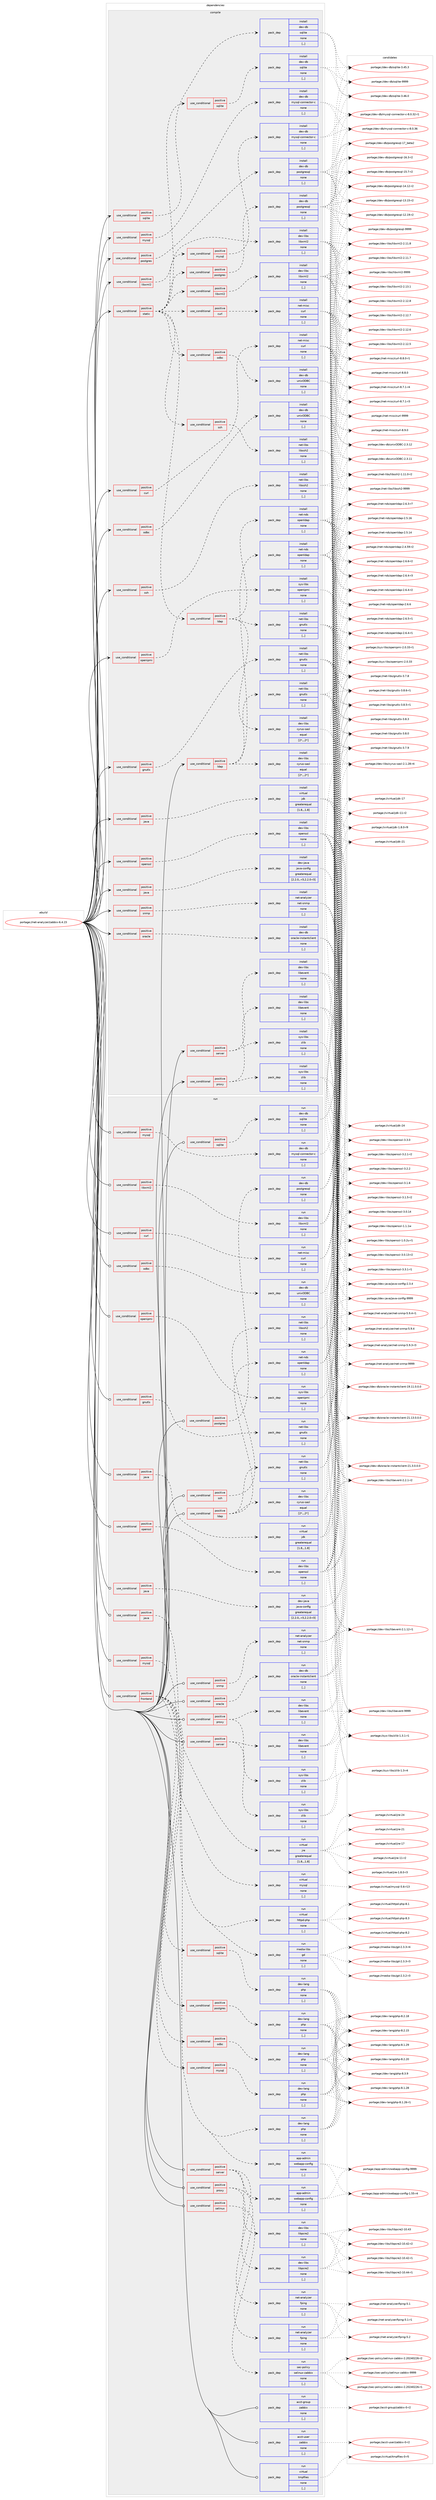 digraph prolog {

# *************
# Graph options
# *************

newrank=true;
concentrate=true;
compound=true;
graph [rankdir=LR,fontname=Helvetica,fontsize=10,ranksep=1.5];#, ranksep=2.5, nodesep=0.2];
edge  [arrowhead=vee];
node  [fontname=Helvetica,fontsize=10];

# **********
# The ebuild
# **********

subgraph cluster_leftcol {
color=gray;
label=<<i>ebuild</i>>;
id [label="portage://net-analyzer/zabbix-6.4.15", color=red, width=4, href="../net-analyzer/zabbix-6.4.15.svg"];
}

# ****************
# The dependencies
# ****************

subgraph cluster_midcol {
color=gray;
label=<<i>dependencies</i>>;
subgraph cluster_compile {
fillcolor="#eeeeee";
style=filled;
label=<<i>compile</i>>;
subgraph cond88682 {
dependency343247 [label=<<TABLE BORDER="0" CELLBORDER="1" CELLSPACING="0" CELLPADDING="4"><TR><TD ROWSPAN="3" CELLPADDING="10">use_conditional</TD></TR><TR><TD>positive</TD></TR><TR><TD>curl</TD></TR></TABLE>>, shape=none, color=red];
subgraph pack251974 {
dependency343248 [label=<<TABLE BORDER="0" CELLBORDER="1" CELLSPACING="0" CELLPADDING="4" WIDTH="220"><TR><TD ROWSPAN="6" CELLPADDING="30">pack_dep</TD></TR><TR><TD WIDTH="110">install</TD></TR><TR><TD>net-misc</TD></TR><TR><TD>curl</TD></TR><TR><TD>none</TD></TR><TR><TD>[,,]</TD></TR></TABLE>>, shape=none, color=blue];
}
dependency343247:e -> dependency343248:w [weight=20,style="dashed",arrowhead="vee"];
}
id:e -> dependency343247:w [weight=20,style="solid",arrowhead="vee"];
subgraph cond88683 {
dependency343249 [label=<<TABLE BORDER="0" CELLBORDER="1" CELLSPACING="0" CELLPADDING="4"><TR><TD ROWSPAN="3" CELLPADDING="10">use_conditional</TD></TR><TR><TD>positive</TD></TR><TR><TD>gnutls</TD></TR></TABLE>>, shape=none, color=red];
subgraph pack251975 {
dependency343250 [label=<<TABLE BORDER="0" CELLBORDER="1" CELLSPACING="0" CELLPADDING="4" WIDTH="220"><TR><TD ROWSPAN="6" CELLPADDING="30">pack_dep</TD></TR><TR><TD WIDTH="110">install</TD></TR><TR><TD>net-libs</TD></TR><TR><TD>gnutls</TD></TR><TR><TD>none</TD></TR><TR><TD>[,,]</TD></TR></TABLE>>, shape=none, color=blue];
}
dependency343249:e -> dependency343250:w [weight=20,style="dashed",arrowhead="vee"];
}
id:e -> dependency343249:w [weight=20,style="solid",arrowhead="vee"];
subgraph cond88684 {
dependency343251 [label=<<TABLE BORDER="0" CELLBORDER="1" CELLSPACING="0" CELLPADDING="4"><TR><TD ROWSPAN="3" CELLPADDING="10">use_conditional</TD></TR><TR><TD>positive</TD></TR><TR><TD>java</TD></TR></TABLE>>, shape=none, color=red];
subgraph pack251976 {
dependency343252 [label=<<TABLE BORDER="0" CELLBORDER="1" CELLSPACING="0" CELLPADDING="4" WIDTH="220"><TR><TD ROWSPAN="6" CELLPADDING="30">pack_dep</TD></TR><TR><TD WIDTH="110">install</TD></TR><TR><TD>dev-java</TD></TR><TR><TD>java-config</TD></TR><TR><TD>greaterequal</TD></TR><TR><TD>[2.2.0,,-r3,2.2.0-r3]</TD></TR></TABLE>>, shape=none, color=blue];
}
dependency343251:e -> dependency343252:w [weight=20,style="dashed",arrowhead="vee"];
}
id:e -> dependency343251:w [weight=20,style="solid",arrowhead="vee"];
subgraph cond88685 {
dependency343253 [label=<<TABLE BORDER="0" CELLBORDER="1" CELLSPACING="0" CELLPADDING="4"><TR><TD ROWSPAN="3" CELLPADDING="10">use_conditional</TD></TR><TR><TD>positive</TD></TR><TR><TD>java</TD></TR></TABLE>>, shape=none, color=red];
subgraph pack251977 {
dependency343254 [label=<<TABLE BORDER="0" CELLBORDER="1" CELLSPACING="0" CELLPADDING="4" WIDTH="220"><TR><TD ROWSPAN="6" CELLPADDING="30">pack_dep</TD></TR><TR><TD WIDTH="110">install</TD></TR><TR><TD>virtual</TD></TR><TR><TD>jdk</TD></TR><TR><TD>greaterequal</TD></TR><TR><TD>[1.8,,,1.8]</TD></TR></TABLE>>, shape=none, color=blue];
}
dependency343253:e -> dependency343254:w [weight=20,style="dashed",arrowhead="vee"];
}
id:e -> dependency343253:w [weight=20,style="solid",arrowhead="vee"];
subgraph cond88686 {
dependency343255 [label=<<TABLE BORDER="0" CELLBORDER="1" CELLSPACING="0" CELLPADDING="4"><TR><TD ROWSPAN="3" CELLPADDING="10">use_conditional</TD></TR><TR><TD>positive</TD></TR><TR><TD>ldap</TD></TR></TABLE>>, shape=none, color=red];
subgraph pack251978 {
dependency343256 [label=<<TABLE BORDER="0" CELLBORDER="1" CELLSPACING="0" CELLPADDING="4" WIDTH="220"><TR><TD ROWSPAN="6" CELLPADDING="30">pack_dep</TD></TR><TR><TD WIDTH="110">install</TD></TR><TR><TD>dev-libs</TD></TR><TR><TD>cyrus-sasl</TD></TR><TR><TD>equal</TD></TR><TR><TD>[2*,,,2*]</TD></TR></TABLE>>, shape=none, color=blue];
}
dependency343255:e -> dependency343256:w [weight=20,style="dashed",arrowhead="vee"];
subgraph pack251979 {
dependency343257 [label=<<TABLE BORDER="0" CELLBORDER="1" CELLSPACING="0" CELLPADDING="4" WIDTH="220"><TR><TD ROWSPAN="6" CELLPADDING="30">pack_dep</TD></TR><TR><TD WIDTH="110">install</TD></TR><TR><TD>net-libs</TD></TR><TR><TD>gnutls</TD></TR><TR><TD>none</TD></TR><TR><TD>[,,]</TD></TR></TABLE>>, shape=none, color=blue];
}
dependency343255:e -> dependency343257:w [weight=20,style="dashed",arrowhead="vee"];
subgraph pack251980 {
dependency343258 [label=<<TABLE BORDER="0" CELLBORDER="1" CELLSPACING="0" CELLPADDING="4" WIDTH="220"><TR><TD ROWSPAN="6" CELLPADDING="30">pack_dep</TD></TR><TR><TD WIDTH="110">install</TD></TR><TR><TD>net-nds</TD></TR><TR><TD>openldap</TD></TR><TR><TD>none</TD></TR><TR><TD>[,,]</TD></TR></TABLE>>, shape=none, color=blue];
}
dependency343255:e -> dependency343258:w [weight=20,style="dashed",arrowhead="vee"];
}
id:e -> dependency343255:w [weight=20,style="solid",arrowhead="vee"];
subgraph cond88687 {
dependency343259 [label=<<TABLE BORDER="0" CELLBORDER="1" CELLSPACING="0" CELLPADDING="4"><TR><TD ROWSPAN="3" CELLPADDING="10">use_conditional</TD></TR><TR><TD>positive</TD></TR><TR><TD>libxml2</TD></TR></TABLE>>, shape=none, color=red];
subgraph pack251981 {
dependency343260 [label=<<TABLE BORDER="0" CELLBORDER="1" CELLSPACING="0" CELLPADDING="4" WIDTH="220"><TR><TD ROWSPAN="6" CELLPADDING="30">pack_dep</TD></TR><TR><TD WIDTH="110">install</TD></TR><TR><TD>dev-libs</TD></TR><TR><TD>libxml2</TD></TR><TR><TD>none</TD></TR><TR><TD>[,,]</TD></TR></TABLE>>, shape=none, color=blue];
}
dependency343259:e -> dependency343260:w [weight=20,style="dashed",arrowhead="vee"];
}
id:e -> dependency343259:w [weight=20,style="solid",arrowhead="vee"];
subgraph cond88688 {
dependency343261 [label=<<TABLE BORDER="0" CELLBORDER="1" CELLSPACING="0" CELLPADDING="4"><TR><TD ROWSPAN="3" CELLPADDING="10">use_conditional</TD></TR><TR><TD>positive</TD></TR><TR><TD>mysql</TD></TR></TABLE>>, shape=none, color=red];
subgraph pack251982 {
dependency343262 [label=<<TABLE BORDER="0" CELLBORDER="1" CELLSPACING="0" CELLPADDING="4" WIDTH="220"><TR><TD ROWSPAN="6" CELLPADDING="30">pack_dep</TD></TR><TR><TD WIDTH="110">install</TD></TR><TR><TD>dev-db</TD></TR><TR><TD>mysql-connector-c</TD></TR><TR><TD>none</TD></TR><TR><TD>[,,]</TD></TR></TABLE>>, shape=none, color=blue];
}
dependency343261:e -> dependency343262:w [weight=20,style="dashed",arrowhead="vee"];
}
id:e -> dependency343261:w [weight=20,style="solid",arrowhead="vee"];
subgraph cond88689 {
dependency343263 [label=<<TABLE BORDER="0" CELLBORDER="1" CELLSPACING="0" CELLPADDING="4"><TR><TD ROWSPAN="3" CELLPADDING="10">use_conditional</TD></TR><TR><TD>positive</TD></TR><TR><TD>odbc</TD></TR></TABLE>>, shape=none, color=red];
subgraph pack251983 {
dependency343264 [label=<<TABLE BORDER="0" CELLBORDER="1" CELLSPACING="0" CELLPADDING="4" WIDTH="220"><TR><TD ROWSPAN="6" CELLPADDING="30">pack_dep</TD></TR><TR><TD WIDTH="110">install</TD></TR><TR><TD>dev-db</TD></TR><TR><TD>unixODBC</TD></TR><TR><TD>none</TD></TR><TR><TD>[,,]</TD></TR></TABLE>>, shape=none, color=blue];
}
dependency343263:e -> dependency343264:w [weight=20,style="dashed",arrowhead="vee"];
}
id:e -> dependency343263:w [weight=20,style="solid",arrowhead="vee"];
subgraph cond88690 {
dependency343265 [label=<<TABLE BORDER="0" CELLBORDER="1" CELLSPACING="0" CELLPADDING="4"><TR><TD ROWSPAN="3" CELLPADDING="10">use_conditional</TD></TR><TR><TD>positive</TD></TR><TR><TD>openipmi</TD></TR></TABLE>>, shape=none, color=red];
subgraph pack251984 {
dependency343266 [label=<<TABLE BORDER="0" CELLBORDER="1" CELLSPACING="0" CELLPADDING="4" WIDTH="220"><TR><TD ROWSPAN="6" CELLPADDING="30">pack_dep</TD></TR><TR><TD WIDTH="110">install</TD></TR><TR><TD>sys-libs</TD></TR><TR><TD>openipmi</TD></TR><TR><TD>none</TD></TR><TR><TD>[,,]</TD></TR></TABLE>>, shape=none, color=blue];
}
dependency343265:e -> dependency343266:w [weight=20,style="dashed",arrowhead="vee"];
}
id:e -> dependency343265:w [weight=20,style="solid",arrowhead="vee"];
subgraph cond88691 {
dependency343267 [label=<<TABLE BORDER="0" CELLBORDER="1" CELLSPACING="0" CELLPADDING="4"><TR><TD ROWSPAN="3" CELLPADDING="10">use_conditional</TD></TR><TR><TD>positive</TD></TR><TR><TD>openssl</TD></TR></TABLE>>, shape=none, color=red];
subgraph pack251985 {
dependency343268 [label=<<TABLE BORDER="0" CELLBORDER="1" CELLSPACING="0" CELLPADDING="4" WIDTH="220"><TR><TD ROWSPAN="6" CELLPADDING="30">pack_dep</TD></TR><TR><TD WIDTH="110">install</TD></TR><TR><TD>dev-libs</TD></TR><TR><TD>openssl</TD></TR><TR><TD>none</TD></TR><TR><TD>[,,]</TD></TR></TABLE>>, shape=none, color=blue];
}
dependency343267:e -> dependency343268:w [weight=20,style="dashed",arrowhead="vee"];
}
id:e -> dependency343267:w [weight=20,style="solid",arrowhead="vee"];
subgraph cond88692 {
dependency343269 [label=<<TABLE BORDER="0" CELLBORDER="1" CELLSPACING="0" CELLPADDING="4"><TR><TD ROWSPAN="3" CELLPADDING="10">use_conditional</TD></TR><TR><TD>positive</TD></TR><TR><TD>oracle</TD></TR></TABLE>>, shape=none, color=red];
subgraph pack251986 {
dependency343270 [label=<<TABLE BORDER="0" CELLBORDER="1" CELLSPACING="0" CELLPADDING="4" WIDTH="220"><TR><TD ROWSPAN="6" CELLPADDING="30">pack_dep</TD></TR><TR><TD WIDTH="110">install</TD></TR><TR><TD>dev-db</TD></TR><TR><TD>oracle-instantclient</TD></TR><TR><TD>none</TD></TR><TR><TD>[,,]</TD></TR></TABLE>>, shape=none, color=blue];
}
dependency343269:e -> dependency343270:w [weight=20,style="dashed",arrowhead="vee"];
}
id:e -> dependency343269:w [weight=20,style="solid",arrowhead="vee"];
subgraph cond88693 {
dependency343271 [label=<<TABLE BORDER="0" CELLBORDER="1" CELLSPACING="0" CELLPADDING="4"><TR><TD ROWSPAN="3" CELLPADDING="10">use_conditional</TD></TR><TR><TD>positive</TD></TR><TR><TD>postgres</TD></TR></TABLE>>, shape=none, color=red];
subgraph pack251987 {
dependency343272 [label=<<TABLE BORDER="0" CELLBORDER="1" CELLSPACING="0" CELLPADDING="4" WIDTH="220"><TR><TD ROWSPAN="6" CELLPADDING="30">pack_dep</TD></TR><TR><TD WIDTH="110">install</TD></TR><TR><TD>dev-db</TD></TR><TR><TD>postgresql</TD></TR><TR><TD>none</TD></TR><TR><TD>[,,]</TD></TR></TABLE>>, shape=none, color=blue];
}
dependency343271:e -> dependency343272:w [weight=20,style="dashed",arrowhead="vee"];
}
id:e -> dependency343271:w [weight=20,style="solid",arrowhead="vee"];
subgraph cond88694 {
dependency343273 [label=<<TABLE BORDER="0" CELLBORDER="1" CELLSPACING="0" CELLPADDING="4"><TR><TD ROWSPAN="3" CELLPADDING="10">use_conditional</TD></TR><TR><TD>positive</TD></TR><TR><TD>proxy</TD></TR></TABLE>>, shape=none, color=red];
subgraph pack251988 {
dependency343274 [label=<<TABLE BORDER="0" CELLBORDER="1" CELLSPACING="0" CELLPADDING="4" WIDTH="220"><TR><TD ROWSPAN="6" CELLPADDING="30">pack_dep</TD></TR><TR><TD WIDTH="110">install</TD></TR><TR><TD>dev-libs</TD></TR><TR><TD>libevent</TD></TR><TR><TD>none</TD></TR><TR><TD>[,,]</TD></TR></TABLE>>, shape=none, color=blue];
}
dependency343273:e -> dependency343274:w [weight=20,style="dashed",arrowhead="vee"];
subgraph pack251989 {
dependency343275 [label=<<TABLE BORDER="0" CELLBORDER="1" CELLSPACING="0" CELLPADDING="4" WIDTH="220"><TR><TD ROWSPAN="6" CELLPADDING="30">pack_dep</TD></TR><TR><TD WIDTH="110">install</TD></TR><TR><TD>sys-libs</TD></TR><TR><TD>zlib</TD></TR><TR><TD>none</TD></TR><TR><TD>[,,]</TD></TR></TABLE>>, shape=none, color=blue];
}
dependency343273:e -> dependency343275:w [weight=20,style="dashed",arrowhead="vee"];
}
id:e -> dependency343273:w [weight=20,style="solid",arrowhead="vee"];
subgraph cond88695 {
dependency343276 [label=<<TABLE BORDER="0" CELLBORDER="1" CELLSPACING="0" CELLPADDING="4"><TR><TD ROWSPAN="3" CELLPADDING="10">use_conditional</TD></TR><TR><TD>positive</TD></TR><TR><TD>server</TD></TR></TABLE>>, shape=none, color=red];
subgraph pack251990 {
dependency343277 [label=<<TABLE BORDER="0" CELLBORDER="1" CELLSPACING="0" CELLPADDING="4" WIDTH="220"><TR><TD ROWSPAN="6" CELLPADDING="30">pack_dep</TD></TR><TR><TD WIDTH="110">install</TD></TR><TR><TD>dev-libs</TD></TR><TR><TD>libevent</TD></TR><TR><TD>none</TD></TR><TR><TD>[,,]</TD></TR></TABLE>>, shape=none, color=blue];
}
dependency343276:e -> dependency343277:w [weight=20,style="dashed",arrowhead="vee"];
subgraph pack251991 {
dependency343278 [label=<<TABLE BORDER="0" CELLBORDER="1" CELLSPACING="0" CELLPADDING="4" WIDTH="220"><TR><TD ROWSPAN="6" CELLPADDING="30">pack_dep</TD></TR><TR><TD WIDTH="110">install</TD></TR><TR><TD>sys-libs</TD></TR><TR><TD>zlib</TD></TR><TR><TD>none</TD></TR><TR><TD>[,,]</TD></TR></TABLE>>, shape=none, color=blue];
}
dependency343276:e -> dependency343278:w [weight=20,style="dashed",arrowhead="vee"];
}
id:e -> dependency343276:w [weight=20,style="solid",arrowhead="vee"];
subgraph cond88696 {
dependency343279 [label=<<TABLE BORDER="0" CELLBORDER="1" CELLSPACING="0" CELLPADDING="4"><TR><TD ROWSPAN="3" CELLPADDING="10">use_conditional</TD></TR><TR><TD>positive</TD></TR><TR><TD>snmp</TD></TR></TABLE>>, shape=none, color=red];
subgraph pack251992 {
dependency343280 [label=<<TABLE BORDER="0" CELLBORDER="1" CELLSPACING="0" CELLPADDING="4" WIDTH="220"><TR><TD ROWSPAN="6" CELLPADDING="30">pack_dep</TD></TR><TR><TD WIDTH="110">install</TD></TR><TR><TD>net-analyzer</TD></TR><TR><TD>net-snmp</TD></TR><TR><TD>none</TD></TR><TR><TD>[,,]</TD></TR></TABLE>>, shape=none, color=blue];
}
dependency343279:e -> dependency343280:w [weight=20,style="dashed",arrowhead="vee"];
}
id:e -> dependency343279:w [weight=20,style="solid",arrowhead="vee"];
subgraph cond88697 {
dependency343281 [label=<<TABLE BORDER="0" CELLBORDER="1" CELLSPACING="0" CELLPADDING="4"><TR><TD ROWSPAN="3" CELLPADDING="10">use_conditional</TD></TR><TR><TD>positive</TD></TR><TR><TD>sqlite</TD></TR></TABLE>>, shape=none, color=red];
subgraph pack251993 {
dependency343282 [label=<<TABLE BORDER="0" CELLBORDER="1" CELLSPACING="0" CELLPADDING="4" WIDTH="220"><TR><TD ROWSPAN="6" CELLPADDING="30">pack_dep</TD></TR><TR><TD WIDTH="110">install</TD></TR><TR><TD>dev-db</TD></TR><TR><TD>sqlite</TD></TR><TR><TD>none</TD></TR><TR><TD>[,,]</TD></TR></TABLE>>, shape=none, color=blue];
}
dependency343281:e -> dependency343282:w [weight=20,style="dashed",arrowhead="vee"];
}
id:e -> dependency343281:w [weight=20,style="solid",arrowhead="vee"];
subgraph cond88698 {
dependency343283 [label=<<TABLE BORDER="0" CELLBORDER="1" CELLSPACING="0" CELLPADDING="4"><TR><TD ROWSPAN="3" CELLPADDING="10">use_conditional</TD></TR><TR><TD>positive</TD></TR><TR><TD>ssh</TD></TR></TABLE>>, shape=none, color=red];
subgraph pack251994 {
dependency343284 [label=<<TABLE BORDER="0" CELLBORDER="1" CELLSPACING="0" CELLPADDING="4" WIDTH="220"><TR><TD ROWSPAN="6" CELLPADDING="30">pack_dep</TD></TR><TR><TD WIDTH="110">install</TD></TR><TR><TD>net-libs</TD></TR><TR><TD>libssh2</TD></TR><TR><TD>none</TD></TR><TR><TD>[,,]</TD></TR></TABLE>>, shape=none, color=blue];
}
dependency343283:e -> dependency343284:w [weight=20,style="dashed",arrowhead="vee"];
}
id:e -> dependency343283:w [weight=20,style="solid",arrowhead="vee"];
subgraph cond88699 {
dependency343285 [label=<<TABLE BORDER="0" CELLBORDER="1" CELLSPACING="0" CELLPADDING="4"><TR><TD ROWSPAN="3" CELLPADDING="10">use_conditional</TD></TR><TR><TD>positive</TD></TR><TR><TD>static</TD></TR></TABLE>>, shape=none, color=red];
subgraph cond88700 {
dependency343286 [label=<<TABLE BORDER="0" CELLBORDER="1" CELLSPACING="0" CELLPADDING="4"><TR><TD ROWSPAN="3" CELLPADDING="10">use_conditional</TD></TR><TR><TD>positive</TD></TR><TR><TD>curl</TD></TR></TABLE>>, shape=none, color=red];
subgraph pack251995 {
dependency343287 [label=<<TABLE BORDER="0" CELLBORDER="1" CELLSPACING="0" CELLPADDING="4" WIDTH="220"><TR><TD ROWSPAN="6" CELLPADDING="30">pack_dep</TD></TR><TR><TD WIDTH="110">install</TD></TR><TR><TD>net-misc</TD></TR><TR><TD>curl</TD></TR><TR><TD>none</TD></TR><TR><TD>[,,]</TD></TR></TABLE>>, shape=none, color=blue];
}
dependency343286:e -> dependency343287:w [weight=20,style="dashed",arrowhead="vee"];
}
dependency343285:e -> dependency343286:w [weight=20,style="dashed",arrowhead="vee"];
subgraph cond88701 {
dependency343288 [label=<<TABLE BORDER="0" CELLBORDER="1" CELLSPACING="0" CELLPADDING="4"><TR><TD ROWSPAN="3" CELLPADDING="10">use_conditional</TD></TR><TR><TD>positive</TD></TR><TR><TD>ldap</TD></TR></TABLE>>, shape=none, color=red];
subgraph pack251996 {
dependency343289 [label=<<TABLE BORDER="0" CELLBORDER="1" CELLSPACING="0" CELLPADDING="4" WIDTH="220"><TR><TD ROWSPAN="6" CELLPADDING="30">pack_dep</TD></TR><TR><TD WIDTH="110">install</TD></TR><TR><TD>dev-libs</TD></TR><TR><TD>cyrus-sasl</TD></TR><TR><TD>equal</TD></TR><TR><TD>[2*,,,2*]</TD></TR></TABLE>>, shape=none, color=blue];
}
dependency343288:e -> dependency343289:w [weight=20,style="dashed",arrowhead="vee"];
subgraph pack251997 {
dependency343290 [label=<<TABLE BORDER="0" CELLBORDER="1" CELLSPACING="0" CELLPADDING="4" WIDTH="220"><TR><TD ROWSPAN="6" CELLPADDING="30">pack_dep</TD></TR><TR><TD WIDTH="110">install</TD></TR><TR><TD>net-libs</TD></TR><TR><TD>gnutls</TD></TR><TR><TD>none</TD></TR><TR><TD>[,,]</TD></TR></TABLE>>, shape=none, color=blue];
}
dependency343288:e -> dependency343290:w [weight=20,style="dashed",arrowhead="vee"];
subgraph pack251998 {
dependency343291 [label=<<TABLE BORDER="0" CELLBORDER="1" CELLSPACING="0" CELLPADDING="4" WIDTH="220"><TR><TD ROWSPAN="6" CELLPADDING="30">pack_dep</TD></TR><TR><TD WIDTH="110">install</TD></TR><TR><TD>net-nds</TD></TR><TR><TD>openldap</TD></TR><TR><TD>none</TD></TR><TR><TD>[,,]</TD></TR></TABLE>>, shape=none, color=blue];
}
dependency343288:e -> dependency343291:w [weight=20,style="dashed",arrowhead="vee"];
}
dependency343285:e -> dependency343288:w [weight=20,style="dashed",arrowhead="vee"];
subgraph cond88702 {
dependency343292 [label=<<TABLE BORDER="0" CELLBORDER="1" CELLSPACING="0" CELLPADDING="4"><TR><TD ROWSPAN="3" CELLPADDING="10">use_conditional</TD></TR><TR><TD>positive</TD></TR><TR><TD>libxml2</TD></TR></TABLE>>, shape=none, color=red];
subgraph pack251999 {
dependency343293 [label=<<TABLE BORDER="0" CELLBORDER="1" CELLSPACING="0" CELLPADDING="4" WIDTH="220"><TR><TD ROWSPAN="6" CELLPADDING="30">pack_dep</TD></TR><TR><TD WIDTH="110">install</TD></TR><TR><TD>dev-libs</TD></TR><TR><TD>libxml2</TD></TR><TR><TD>none</TD></TR><TR><TD>[,,]</TD></TR></TABLE>>, shape=none, color=blue];
}
dependency343292:e -> dependency343293:w [weight=20,style="dashed",arrowhead="vee"];
}
dependency343285:e -> dependency343292:w [weight=20,style="dashed",arrowhead="vee"];
subgraph cond88703 {
dependency343294 [label=<<TABLE BORDER="0" CELLBORDER="1" CELLSPACING="0" CELLPADDING="4"><TR><TD ROWSPAN="3" CELLPADDING="10">use_conditional</TD></TR><TR><TD>positive</TD></TR><TR><TD>mysql</TD></TR></TABLE>>, shape=none, color=red];
subgraph pack252000 {
dependency343295 [label=<<TABLE BORDER="0" CELLBORDER="1" CELLSPACING="0" CELLPADDING="4" WIDTH="220"><TR><TD ROWSPAN="6" CELLPADDING="30">pack_dep</TD></TR><TR><TD WIDTH="110">install</TD></TR><TR><TD>dev-db</TD></TR><TR><TD>mysql-connector-c</TD></TR><TR><TD>none</TD></TR><TR><TD>[,,]</TD></TR></TABLE>>, shape=none, color=blue];
}
dependency343294:e -> dependency343295:w [weight=20,style="dashed",arrowhead="vee"];
}
dependency343285:e -> dependency343294:w [weight=20,style="dashed",arrowhead="vee"];
subgraph cond88704 {
dependency343296 [label=<<TABLE BORDER="0" CELLBORDER="1" CELLSPACING="0" CELLPADDING="4"><TR><TD ROWSPAN="3" CELLPADDING="10">use_conditional</TD></TR><TR><TD>positive</TD></TR><TR><TD>odbc</TD></TR></TABLE>>, shape=none, color=red];
subgraph pack252001 {
dependency343297 [label=<<TABLE BORDER="0" CELLBORDER="1" CELLSPACING="0" CELLPADDING="4" WIDTH="220"><TR><TD ROWSPAN="6" CELLPADDING="30">pack_dep</TD></TR><TR><TD WIDTH="110">install</TD></TR><TR><TD>dev-db</TD></TR><TR><TD>unixODBC</TD></TR><TR><TD>none</TD></TR><TR><TD>[,,]</TD></TR></TABLE>>, shape=none, color=blue];
}
dependency343296:e -> dependency343297:w [weight=20,style="dashed",arrowhead="vee"];
}
dependency343285:e -> dependency343296:w [weight=20,style="dashed",arrowhead="vee"];
subgraph cond88705 {
dependency343298 [label=<<TABLE BORDER="0" CELLBORDER="1" CELLSPACING="0" CELLPADDING="4"><TR><TD ROWSPAN="3" CELLPADDING="10">use_conditional</TD></TR><TR><TD>positive</TD></TR><TR><TD>postgres</TD></TR></TABLE>>, shape=none, color=red];
subgraph pack252002 {
dependency343299 [label=<<TABLE BORDER="0" CELLBORDER="1" CELLSPACING="0" CELLPADDING="4" WIDTH="220"><TR><TD ROWSPAN="6" CELLPADDING="30">pack_dep</TD></TR><TR><TD WIDTH="110">install</TD></TR><TR><TD>dev-db</TD></TR><TR><TD>postgresql</TD></TR><TR><TD>none</TD></TR><TR><TD>[,,]</TD></TR></TABLE>>, shape=none, color=blue];
}
dependency343298:e -> dependency343299:w [weight=20,style="dashed",arrowhead="vee"];
}
dependency343285:e -> dependency343298:w [weight=20,style="dashed",arrowhead="vee"];
subgraph cond88706 {
dependency343300 [label=<<TABLE BORDER="0" CELLBORDER="1" CELLSPACING="0" CELLPADDING="4"><TR><TD ROWSPAN="3" CELLPADDING="10">use_conditional</TD></TR><TR><TD>positive</TD></TR><TR><TD>sqlite</TD></TR></TABLE>>, shape=none, color=red];
subgraph pack252003 {
dependency343301 [label=<<TABLE BORDER="0" CELLBORDER="1" CELLSPACING="0" CELLPADDING="4" WIDTH="220"><TR><TD ROWSPAN="6" CELLPADDING="30">pack_dep</TD></TR><TR><TD WIDTH="110">install</TD></TR><TR><TD>dev-db</TD></TR><TR><TD>sqlite</TD></TR><TR><TD>none</TD></TR><TR><TD>[,,]</TD></TR></TABLE>>, shape=none, color=blue];
}
dependency343300:e -> dependency343301:w [weight=20,style="dashed",arrowhead="vee"];
}
dependency343285:e -> dependency343300:w [weight=20,style="dashed",arrowhead="vee"];
subgraph cond88707 {
dependency343302 [label=<<TABLE BORDER="0" CELLBORDER="1" CELLSPACING="0" CELLPADDING="4"><TR><TD ROWSPAN="3" CELLPADDING="10">use_conditional</TD></TR><TR><TD>positive</TD></TR><TR><TD>ssh</TD></TR></TABLE>>, shape=none, color=red];
subgraph pack252004 {
dependency343303 [label=<<TABLE BORDER="0" CELLBORDER="1" CELLSPACING="0" CELLPADDING="4" WIDTH="220"><TR><TD ROWSPAN="6" CELLPADDING="30">pack_dep</TD></TR><TR><TD WIDTH="110">install</TD></TR><TR><TD>net-libs</TD></TR><TR><TD>libssh2</TD></TR><TR><TD>none</TD></TR><TR><TD>[,,]</TD></TR></TABLE>>, shape=none, color=blue];
}
dependency343302:e -> dependency343303:w [weight=20,style="dashed",arrowhead="vee"];
}
dependency343285:e -> dependency343302:w [weight=20,style="dashed",arrowhead="vee"];
}
id:e -> dependency343285:w [weight=20,style="solid",arrowhead="vee"];
}
subgraph cluster_compileandrun {
fillcolor="#eeeeee";
style=filled;
label=<<i>compile and run</i>>;
}
subgraph cluster_run {
fillcolor="#eeeeee";
style=filled;
label=<<i>run</i>>;
subgraph cond88708 {
dependency343304 [label=<<TABLE BORDER="0" CELLBORDER="1" CELLSPACING="0" CELLPADDING="4"><TR><TD ROWSPAN="3" CELLPADDING="10">use_conditional</TD></TR><TR><TD>positive</TD></TR><TR><TD>curl</TD></TR></TABLE>>, shape=none, color=red];
subgraph pack252005 {
dependency343305 [label=<<TABLE BORDER="0" CELLBORDER="1" CELLSPACING="0" CELLPADDING="4" WIDTH="220"><TR><TD ROWSPAN="6" CELLPADDING="30">pack_dep</TD></TR><TR><TD WIDTH="110">run</TD></TR><TR><TD>net-misc</TD></TR><TR><TD>curl</TD></TR><TR><TD>none</TD></TR><TR><TD>[,,]</TD></TR></TABLE>>, shape=none, color=blue];
}
dependency343304:e -> dependency343305:w [weight=20,style="dashed",arrowhead="vee"];
}
id:e -> dependency343304:w [weight=20,style="solid",arrowhead="odot"];
subgraph cond88709 {
dependency343306 [label=<<TABLE BORDER="0" CELLBORDER="1" CELLSPACING="0" CELLPADDING="4"><TR><TD ROWSPAN="3" CELLPADDING="10">use_conditional</TD></TR><TR><TD>positive</TD></TR><TR><TD>frontend</TD></TR></TABLE>>, shape=none, color=red];
subgraph pack252006 {
dependency343307 [label=<<TABLE BORDER="0" CELLBORDER="1" CELLSPACING="0" CELLPADDING="4" WIDTH="220"><TR><TD ROWSPAN="6" CELLPADDING="30">pack_dep</TD></TR><TR><TD WIDTH="110">run</TD></TR><TR><TD>app-admin</TD></TR><TR><TD>webapp-config</TD></TR><TR><TD>none</TD></TR><TR><TD>[,,]</TD></TR></TABLE>>, shape=none, color=blue];
}
dependency343306:e -> dependency343307:w [weight=20,style="dashed",arrowhead="vee"];
subgraph pack252007 {
dependency343308 [label=<<TABLE BORDER="0" CELLBORDER="1" CELLSPACING="0" CELLPADDING="4" WIDTH="220"><TR><TD ROWSPAN="6" CELLPADDING="30">pack_dep</TD></TR><TR><TD WIDTH="110">run</TD></TR><TR><TD>dev-lang</TD></TR><TR><TD>php</TD></TR><TR><TD>none</TD></TR><TR><TD>[,,]</TD></TR></TABLE>>, shape=none, color=blue];
}
dependency343306:e -> dependency343308:w [weight=20,style="dashed",arrowhead="vee"];
subgraph pack252008 {
dependency343309 [label=<<TABLE BORDER="0" CELLBORDER="1" CELLSPACING="0" CELLPADDING="4" WIDTH="220"><TR><TD ROWSPAN="6" CELLPADDING="30">pack_dep</TD></TR><TR><TD WIDTH="110">run</TD></TR><TR><TD>media-libs</TD></TR><TR><TD>gd</TD></TR><TR><TD>none</TD></TR><TR><TD>[,,]</TD></TR></TABLE>>, shape=none, color=blue];
}
dependency343306:e -> dependency343309:w [weight=20,style="dashed",arrowhead="vee"];
subgraph pack252009 {
dependency343310 [label=<<TABLE BORDER="0" CELLBORDER="1" CELLSPACING="0" CELLPADDING="4" WIDTH="220"><TR><TD ROWSPAN="6" CELLPADDING="30">pack_dep</TD></TR><TR><TD WIDTH="110">run</TD></TR><TR><TD>virtual</TD></TR><TR><TD>httpd-php</TD></TR><TR><TD>none</TD></TR><TR><TD>[,,]</TD></TR></TABLE>>, shape=none, color=blue];
}
dependency343306:e -> dependency343310:w [weight=20,style="dashed",arrowhead="vee"];
subgraph cond88710 {
dependency343311 [label=<<TABLE BORDER="0" CELLBORDER="1" CELLSPACING="0" CELLPADDING="4"><TR><TD ROWSPAN="3" CELLPADDING="10">use_conditional</TD></TR><TR><TD>positive</TD></TR><TR><TD>mysql</TD></TR></TABLE>>, shape=none, color=red];
subgraph pack252010 {
dependency343312 [label=<<TABLE BORDER="0" CELLBORDER="1" CELLSPACING="0" CELLPADDING="4" WIDTH="220"><TR><TD ROWSPAN="6" CELLPADDING="30">pack_dep</TD></TR><TR><TD WIDTH="110">run</TD></TR><TR><TD>dev-lang</TD></TR><TR><TD>php</TD></TR><TR><TD>none</TD></TR><TR><TD>[,,]</TD></TR></TABLE>>, shape=none, color=blue];
}
dependency343311:e -> dependency343312:w [weight=20,style="dashed",arrowhead="vee"];
}
dependency343306:e -> dependency343311:w [weight=20,style="dashed",arrowhead="vee"];
subgraph cond88711 {
dependency343313 [label=<<TABLE BORDER="0" CELLBORDER="1" CELLSPACING="0" CELLPADDING="4"><TR><TD ROWSPAN="3" CELLPADDING="10">use_conditional</TD></TR><TR><TD>positive</TD></TR><TR><TD>odbc</TD></TR></TABLE>>, shape=none, color=red];
subgraph pack252011 {
dependency343314 [label=<<TABLE BORDER="0" CELLBORDER="1" CELLSPACING="0" CELLPADDING="4" WIDTH="220"><TR><TD ROWSPAN="6" CELLPADDING="30">pack_dep</TD></TR><TR><TD WIDTH="110">run</TD></TR><TR><TD>dev-lang</TD></TR><TR><TD>php</TD></TR><TR><TD>none</TD></TR><TR><TD>[,,]</TD></TR></TABLE>>, shape=none, color=blue];
}
dependency343313:e -> dependency343314:w [weight=20,style="dashed",arrowhead="vee"];
}
dependency343306:e -> dependency343313:w [weight=20,style="dashed",arrowhead="vee"];
subgraph cond88712 {
dependency343315 [label=<<TABLE BORDER="0" CELLBORDER="1" CELLSPACING="0" CELLPADDING="4"><TR><TD ROWSPAN="3" CELLPADDING="10">use_conditional</TD></TR><TR><TD>positive</TD></TR><TR><TD>postgres</TD></TR></TABLE>>, shape=none, color=red];
subgraph pack252012 {
dependency343316 [label=<<TABLE BORDER="0" CELLBORDER="1" CELLSPACING="0" CELLPADDING="4" WIDTH="220"><TR><TD ROWSPAN="6" CELLPADDING="30">pack_dep</TD></TR><TR><TD WIDTH="110">run</TD></TR><TR><TD>dev-lang</TD></TR><TR><TD>php</TD></TR><TR><TD>none</TD></TR><TR><TD>[,,]</TD></TR></TABLE>>, shape=none, color=blue];
}
dependency343315:e -> dependency343316:w [weight=20,style="dashed",arrowhead="vee"];
}
dependency343306:e -> dependency343315:w [weight=20,style="dashed",arrowhead="vee"];
subgraph cond88713 {
dependency343317 [label=<<TABLE BORDER="0" CELLBORDER="1" CELLSPACING="0" CELLPADDING="4"><TR><TD ROWSPAN="3" CELLPADDING="10">use_conditional</TD></TR><TR><TD>positive</TD></TR><TR><TD>sqlite</TD></TR></TABLE>>, shape=none, color=red];
subgraph pack252013 {
dependency343318 [label=<<TABLE BORDER="0" CELLBORDER="1" CELLSPACING="0" CELLPADDING="4" WIDTH="220"><TR><TD ROWSPAN="6" CELLPADDING="30">pack_dep</TD></TR><TR><TD WIDTH="110">run</TD></TR><TR><TD>dev-lang</TD></TR><TR><TD>php</TD></TR><TR><TD>none</TD></TR><TR><TD>[,,]</TD></TR></TABLE>>, shape=none, color=blue];
}
dependency343317:e -> dependency343318:w [weight=20,style="dashed",arrowhead="vee"];
}
dependency343306:e -> dependency343317:w [weight=20,style="dashed",arrowhead="vee"];
}
id:e -> dependency343306:w [weight=20,style="solid",arrowhead="odot"];
subgraph cond88714 {
dependency343319 [label=<<TABLE BORDER="0" CELLBORDER="1" CELLSPACING="0" CELLPADDING="4"><TR><TD ROWSPAN="3" CELLPADDING="10">use_conditional</TD></TR><TR><TD>positive</TD></TR><TR><TD>gnutls</TD></TR></TABLE>>, shape=none, color=red];
subgraph pack252014 {
dependency343320 [label=<<TABLE BORDER="0" CELLBORDER="1" CELLSPACING="0" CELLPADDING="4" WIDTH="220"><TR><TD ROWSPAN="6" CELLPADDING="30">pack_dep</TD></TR><TR><TD WIDTH="110">run</TD></TR><TR><TD>net-libs</TD></TR><TR><TD>gnutls</TD></TR><TR><TD>none</TD></TR><TR><TD>[,,]</TD></TR></TABLE>>, shape=none, color=blue];
}
dependency343319:e -> dependency343320:w [weight=20,style="dashed",arrowhead="vee"];
}
id:e -> dependency343319:w [weight=20,style="solid",arrowhead="odot"];
subgraph cond88715 {
dependency343321 [label=<<TABLE BORDER="0" CELLBORDER="1" CELLSPACING="0" CELLPADDING="4"><TR><TD ROWSPAN="3" CELLPADDING="10">use_conditional</TD></TR><TR><TD>positive</TD></TR><TR><TD>java</TD></TR></TABLE>>, shape=none, color=red];
subgraph pack252015 {
dependency343322 [label=<<TABLE BORDER="0" CELLBORDER="1" CELLSPACING="0" CELLPADDING="4" WIDTH="220"><TR><TD ROWSPAN="6" CELLPADDING="30">pack_dep</TD></TR><TR><TD WIDTH="110">run</TD></TR><TR><TD>dev-java</TD></TR><TR><TD>java-config</TD></TR><TR><TD>greaterequal</TD></TR><TR><TD>[2.2.0,,-r3,2.2.0-r3]</TD></TR></TABLE>>, shape=none, color=blue];
}
dependency343321:e -> dependency343322:w [weight=20,style="dashed",arrowhead="vee"];
}
id:e -> dependency343321:w [weight=20,style="solid",arrowhead="odot"];
subgraph cond88716 {
dependency343323 [label=<<TABLE BORDER="0" CELLBORDER="1" CELLSPACING="0" CELLPADDING="4"><TR><TD ROWSPAN="3" CELLPADDING="10">use_conditional</TD></TR><TR><TD>positive</TD></TR><TR><TD>java</TD></TR></TABLE>>, shape=none, color=red];
subgraph pack252016 {
dependency343324 [label=<<TABLE BORDER="0" CELLBORDER="1" CELLSPACING="0" CELLPADDING="4" WIDTH="220"><TR><TD ROWSPAN="6" CELLPADDING="30">pack_dep</TD></TR><TR><TD WIDTH="110">run</TD></TR><TR><TD>virtual</TD></TR><TR><TD>jdk</TD></TR><TR><TD>greaterequal</TD></TR><TR><TD>[1.8,,,1.8]</TD></TR></TABLE>>, shape=none, color=blue];
}
dependency343323:e -> dependency343324:w [weight=20,style="dashed",arrowhead="vee"];
}
id:e -> dependency343323:w [weight=20,style="solid",arrowhead="odot"];
subgraph cond88717 {
dependency343325 [label=<<TABLE BORDER="0" CELLBORDER="1" CELLSPACING="0" CELLPADDING="4"><TR><TD ROWSPAN="3" CELLPADDING="10">use_conditional</TD></TR><TR><TD>positive</TD></TR><TR><TD>java</TD></TR></TABLE>>, shape=none, color=red];
subgraph pack252017 {
dependency343326 [label=<<TABLE BORDER="0" CELLBORDER="1" CELLSPACING="0" CELLPADDING="4" WIDTH="220"><TR><TD ROWSPAN="6" CELLPADDING="30">pack_dep</TD></TR><TR><TD WIDTH="110">run</TD></TR><TR><TD>virtual</TD></TR><TR><TD>jre</TD></TR><TR><TD>greaterequal</TD></TR><TR><TD>[1.8,,,1.8]</TD></TR></TABLE>>, shape=none, color=blue];
}
dependency343325:e -> dependency343326:w [weight=20,style="dashed",arrowhead="vee"];
}
id:e -> dependency343325:w [weight=20,style="solid",arrowhead="odot"];
subgraph cond88718 {
dependency343327 [label=<<TABLE BORDER="0" CELLBORDER="1" CELLSPACING="0" CELLPADDING="4"><TR><TD ROWSPAN="3" CELLPADDING="10">use_conditional</TD></TR><TR><TD>positive</TD></TR><TR><TD>ldap</TD></TR></TABLE>>, shape=none, color=red];
subgraph pack252018 {
dependency343328 [label=<<TABLE BORDER="0" CELLBORDER="1" CELLSPACING="0" CELLPADDING="4" WIDTH="220"><TR><TD ROWSPAN="6" CELLPADDING="30">pack_dep</TD></TR><TR><TD WIDTH="110">run</TD></TR><TR><TD>dev-libs</TD></TR><TR><TD>cyrus-sasl</TD></TR><TR><TD>equal</TD></TR><TR><TD>[2*,,,2*]</TD></TR></TABLE>>, shape=none, color=blue];
}
dependency343327:e -> dependency343328:w [weight=20,style="dashed",arrowhead="vee"];
subgraph pack252019 {
dependency343329 [label=<<TABLE BORDER="0" CELLBORDER="1" CELLSPACING="0" CELLPADDING="4" WIDTH="220"><TR><TD ROWSPAN="6" CELLPADDING="30">pack_dep</TD></TR><TR><TD WIDTH="110">run</TD></TR><TR><TD>net-libs</TD></TR><TR><TD>gnutls</TD></TR><TR><TD>none</TD></TR><TR><TD>[,,]</TD></TR></TABLE>>, shape=none, color=blue];
}
dependency343327:e -> dependency343329:w [weight=20,style="dashed",arrowhead="vee"];
subgraph pack252020 {
dependency343330 [label=<<TABLE BORDER="0" CELLBORDER="1" CELLSPACING="0" CELLPADDING="4" WIDTH="220"><TR><TD ROWSPAN="6" CELLPADDING="30">pack_dep</TD></TR><TR><TD WIDTH="110">run</TD></TR><TR><TD>net-nds</TD></TR><TR><TD>openldap</TD></TR><TR><TD>none</TD></TR><TR><TD>[,,]</TD></TR></TABLE>>, shape=none, color=blue];
}
dependency343327:e -> dependency343330:w [weight=20,style="dashed",arrowhead="vee"];
}
id:e -> dependency343327:w [weight=20,style="solid",arrowhead="odot"];
subgraph cond88719 {
dependency343331 [label=<<TABLE BORDER="0" CELLBORDER="1" CELLSPACING="0" CELLPADDING="4"><TR><TD ROWSPAN="3" CELLPADDING="10">use_conditional</TD></TR><TR><TD>positive</TD></TR><TR><TD>libxml2</TD></TR></TABLE>>, shape=none, color=red];
subgraph pack252021 {
dependency343332 [label=<<TABLE BORDER="0" CELLBORDER="1" CELLSPACING="0" CELLPADDING="4" WIDTH="220"><TR><TD ROWSPAN="6" CELLPADDING="30">pack_dep</TD></TR><TR><TD WIDTH="110">run</TD></TR><TR><TD>dev-libs</TD></TR><TR><TD>libxml2</TD></TR><TR><TD>none</TD></TR><TR><TD>[,,]</TD></TR></TABLE>>, shape=none, color=blue];
}
dependency343331:e -> dependency343332:w [weight=20,style="dashed",arrowhead="vee"];
}
id:e -> dependency343331:w [weight=20,style="solid",arrowhead="odot"];
subgraph cond88720 {
dependency343333 [label=<<TABLE BORDER="0" CELLBORDER="1" CELLSPACING="0" CELLPADDING="4"><TR><TD ROWSPAN="3" CELLPADDING="10">use_conditional</TD></TR><TR><TD>positive</TD></TR><TR><TD>mysql</TD></TR></TABLE>>, shape=none, color=red];
subgraph pack252022 {
dependency343334 [label=<<TABLE BORDER="0" CELLBORDER="1" CELLSPACING="0" CELLPADDING="4" WIDTH="220"><TR><TD ROWSPAN="6" CELLPADDING="30">pack_dep</TD></TR><TR><TD WIDTH="110">run</TD></TR><TR><TD>dev-db</TD></TR><TR><TD>mysql-connector-c</TD></TR><TR><TD>none</TD></TR><TR><TD>[,,]</TD></TR></TABLE>>, shape=none, color=blue];
}
dependency343333:e -> dependency343334:w [weight=20,style="dashed",arrowhead="vee"];
}
id:e -> dependency343333:w [weight=20,style="solid",arrowhead="odot"];
subgraph cond88721 {
dependency343335 [label=<<TABLE BORDER="0" CELLBORDER="1" CELLSPACING="0" CELLPADDING="4"><TR><TD ROWSPAN="3" CELLPADDING="10">use_conditional</TD></TR><TR><TD>positive</TD></TR><TR><TD>mysql</TD></TR></TABLE>>, shape=none, color=red];
subgraph pack252023 {
dependency343336 [label=<<TABLE BORDER="0" CELLBORDER="1" CELLSPACING="0" CELLPADDING="4" WIDTH="220"><TR><TD ROWSPAN="6" CELLPADDING="30">pack_dep</TD></TR><TR><TD WIDTH="110">run</TD></TR><TR><TD>virtual</TD></TR><TR><TD>mysql</TD></TR><TR><TD>none</TD></TR><TR><TD>[,,]</TD></TR></TABLE>>, shape=none, color=blue];
}
dependency343335:e -> dependency343336:w [weight=20,style="dashed",arrowhead="vee"];
}
id:e -> dependency343335:w [weight=20,style="solid",arrowhead="odot"];
subgraph cond88722 {
dependency343337 [label=<<TABLE BORDER="0" CELLBORDER="1" CELLSPACING="0" CELLPADDING="4"><TR><TD ROWSPAN="3" CELLPADDING="10">use_conditional</TD></TR><TR><TD>positive</TD></TR><TR><TD>odbc</TD></TR></TABLE>>, shape=none, color=red];
subgraph pack252024 {
dependency343338 [label=<<TABLE BORDER="0" CELLBORDER="1" CELLSPACING="0" CELLPADDING="4" WIDTH="220"><TR><TD ROWSPAN="6" CELLPADDING="30">pack_dep</TD></TR><TR><TD WIDTH="110">run</TD></TR><TR><TD>dev-db</TD></TR><TR><TD>unixODBC</TD></TR><TR><TD>none</TD></TR><TR><TD>[,,]</TD></TR></TABLE>>, shape=none, color=blue];
}
dependency343337:e -> dependency343338:w [weight=20,style="dashed",arrowhead="vee"];
}
id:e -> dependency343337:w [weight=20,style="solid",arrowhead="odot"];
subgraph cond88723 {
dependency343339 [label=<<TABLE BORDER="0" CELLBORDER="1" CELLSPACING="0" CELLPADDING="4"><TR><TD ROWSPAN="3" CELLPADDING="10">use_conditional</TD></TR><TR><TD>positive</TD></TR><TR><TD>openipmi</TD></TR></TABLE>>, shape=none, color=red];
subgraph pack252025 {
dependency343340 [label=<<TABLE BORDER="0" CELLBORDER="1" CELLSPACING="0" CELLPADDING="4" WIDTH="220"><TR><TD ROWSPAN="6" CELLPADDING="30">pack_dep</TD></TR><TR><TD WIDTH="110">run</TD></TR><TR><TD>sys-libs</TD></TR><TR><TD>openipmi</TD></TR><TR><TD>none</TD></TR><TR><TD>[,,]</TD></TR></TABLE>>, shape=none, color=blue];
}
dependency343339:e -> dependency343340:w [weight=20,style="dashed",arrowhead="vee"];
}
id:e -> dependency343339:w [weight=20,style="solid",arrowhead="odot"];
subgraph cond88724 {
dependency343341 [label=<<TABLE BORDER="0" CELLBORDER="1" CELLSPACING="0" CELLPADDING="4"><TR><TD ROWSPAN="3" CELLPADDING="10">use_conditional</TD></TR><TR><TD>positive</TD></TR><TR><TD>openssl</TD></TR></TABLE>>, shape=none, color=red];
subgraph pack252026 {
dependency343342 [label=<<TABLE BORDER="0" CELLBORDER="1" CELLSPACING="0" CELLPADDING="4" WIDTH="220"><TR><TD ROWSPAN="6" CELLPADDING="30">pack_dep</TD></TR><TR><TD WIDTH="110">run</TD></TR><TR><TD>dev-libs</TD></TR><TR><TD>openssl</TD></TR><TR><TD>none</TD></TR><TR><TD>[,,]</TD></TR></TABLE>>, shape=none, color=blue];
}
dependency343341:e -> dependency343342:w [weight=20,style="dashed",arrowhead="vee"];
}
id:e -> dependency343341:w [weight=20,style="solid",arrowhead="odot"];
subgraph cond88725 {
dependency343343 [label=<<TABLE BORDER="0" CELLBORDER="1" CELLSPACING="0" CELLPADDING="4"><TR><TD ROWSPAN="3" CELLPADDING="10">use_conditional</TD></TR><TR><TD>positive</TD></TR><TR><TD>oracle</TD></TR></TABLE>>, shape=none, color=red];
subgraph pack252027 {
dependency343344 [label=<<TABLE BORDER="0" CELLBORDER="1" CELLSPACING="0" CELLPADDING="4" WIDTH="220"><TR><TD ROWSPAN="6" CELLPADDING="30">pack_dep</TD></TR><TR><TD WIDTH="110">run</TD></TR><TR><TD>dev-db</TD></TR><TR><TD>oracle-instantclient</TD></TR><TR><TD>none</TD></TR><TR><TD>[,,]</TD></TR></TABLE>>, shape=none, color=blue];
}
dependency343343:e -> dependency343344:w [weight=20,style="dashed",arrowhead="vee"];
}
id:e -> dependency343343:w [weight=20,style="solid",arrowhead="odot"];
subgraph cond88726 {
dependency343345 [label=<<TABLE BORDER="0" CELLBORDER="1" CELLSPACING="0" CELLPADDING="4"><TR><TD ROWSPAN="3" CELLPADDING="10">use_conditional</TD></TR><TR><TD>positive</TD></TR><TR><TD>postgres</TD></TR></TABLE>>, shape=none, color=red];
subgraph pack252028 {
dependency343346 [label=<<TABLE BORDER="0" CELLBORDER="1" CELLSPACING="0" CELLPADDING="4" WIDTH="220"><TR><TD ROWSPAN="6" CELLPADDING="30">pack_dep</TD></TR><TR><TD WIDTH="110">run</TD></TR><TR><TD>dev-db</TD></TR><TR><TD>postgresql</TD></TR><TR><TD>none</TD></TR><TR><TD>[,,]</TD></TR></TABLE>>, shape=none, color=blue];
}
dependency343345:e -> dependency343346:w [weight=20,style="dashed",arrowhead="vee"];
}
id:e -> dependency343345:w [weight=20,style="solid",arrowhead="odot"];
subgraph cond88727 {
dependency343347 [label=<<TABLE BORDER="0" CELLBORDER="1" CELLSPACING="0" CELLPADDING="4"><TR><TD ROWSPAN="3" CELLPADDING="10">use_conditional</TD></TR><TR><TD>positive</TD></TR><TR><TD>proxy</TD></TR></TABLE>>, shape=none, color=red];
subgraph pack252029 {
dependency343348 [label=<<TABLE BORDER="0" CELLBORDER="1" CELLSPACING="0" CELLPADDING="4" WIDTH="220"><TR><TD ROWSPAN="6" CELLPADDING="30">pack_dep</TD></TR><TR><TD WIDTH="110">run</TD></TR><TR><TD>dev-libs</TD></TR><TR><TD>libevent</TD></TR><TR><TD>none</TD></TR><TR><TD>[,,]</TD></TR></TABLE>>, shape=none, color=blue];
}
dependency343347:e -> dependency343348:w [weight=20,style="dashed",arrowhead="vee"];
subgraph pack252030 {
dependency343349 [label=<<TABLE BORDER="0" CELLBORDER="1" CELLSPACING="0" CELLPADDING="4" WIDTH="220"><TR><TD ROWSPAN="6" CELLPADDING="30">pack_dep</TD></TR><TR><TD WIDTH="110">run</TD></TR><TR><TD>sys-libs</TD></TR><TR><TD>zlib</TD></TR><TR><TD>none</TD></TR><TR><TD>[,,]</TD></TR></TABLE>>, shape=none, color=blue];
}
dependency343347:e -> dependency343349:w [weight=20,style="dashed",arrowhead="vee"];
}
id:e -> dependency343347:w [weight=20,style="solid",arrowhead="odot"];
subgraph cond88728 {
dependency343350 [label=<<TABLE BORDER="0" CELLBORDER="1" CELLSPACING="0" CELLPADDING="4"><TR><TD ROWSPAN="3" CELLPADDING="10">use_conditional</TD></TR><TR><TD>positive</TD></TR><TR><TD>proxy</TD></TR></TABLE>>, shape=none, color=red];
subgraph pack252031 {
dependency343351 [label=<<TABLE BORDER="0" CELLBORDER="1" CELLSPACING="0" CELLPADDING="4" WIDTH="220"><TR><TD ROWSPAN="6" CELLPADDING="30">pack_dep</TD></TR><TR><TD WIDTH="110">run</TD></TR><TR><TD>dev-libs</TD></TR><TR><TD>libpcre2</TD></TR><TR><TD>none</TD></TR><TR><TD>[,,]</TD></TR></TABLE>>, shape=none, color=blue];
}
dependency343350:e -> dependency343351:w [weight=20,style="dashed",arrowhead="vee"];
subgraph pack252032 {
dependency343352 [label=<<TABLE BORDER="0" CELLBORDER="1" CELLSPACING="0" CELLPADDING="4" WIDTH="220"><TR><TD ROWSPAN="6" CELLPADDING="30">pack_dep</TD></TR><TR><TD WIDTH="110">run</TD></TR><TR><TD>net-analyzer</TD></TR><TR><TD>fping</TD></TR><TR><TD>none</TD></TR><TR><TD>[,,]</TD></TR></TABLE>>, shape=none, color=blue];
}
dependency343350:e -> dependency343352:w [weight=20,style="dashed",arrowhead="vee"];
}
id:e -> dependency343350:w [weight=20,style="solid",arrowhead="odot"];
subgraph cond88729 {
dependency343353 [label=<<TABLE BORDER="0" CELLBORDER="1" CELLSPACING="0" CELLPADDING="4"><TR><TD ROWSPAN="3" CELLPADDING="10">use_conditional</TD></TR><TR><TD>positive</TD></TR><TR><TD>selinux</TD></TR></TABLE>>, shape=none, color=red];
subgraph pack252033 {
dependency343354 [label=<<TABLE BORDER="0" CELLBORDER="1" CELLSPACING="0" CELLPADDING="4" WIDTH="220"><TR><TD ROWSPAN="6" CELLPADDING="30">pack_dep</TD></TR><TR><TD WIDTH="110">run</TD></TR><TR><TD>sec-policy</TD></TR><TR><TD>selinux-zabbix</TD></TR><TR><TD>none</TD></TR><TR><TD>[,,]</TD></TR></TABLE>>, shape=none, color=blue];
}
dependency343353:e -> dependency343354:w [weight=20,style="dashed",arrowhead="vee"];
}
id:e -> dependency343353:w [weight=20,style="solid",arrowhead="odot"];
subgraph cond88730 {
dependency343355 [label=<<TABLE BORDER="0" CELLBORDER="1" CELLSPACING="0" CELLPADDING="4"><TR><TD ROWSPAN="3" CELLPADDING="10">use_conditional</TD></TR><TR><TD>positive</TD></TR><TR><TD>server</TD></TR></TABLE>>, shape=none, color=red];
subgraph pack252034 {
dependency343356 [label=<<TABLE BORDER="0" CELLBORDER="1" CELLSPACING="0" CELLPADDING="4" WIDTH="220"><TR><TD ROWSPAN="6" CELLPADDING="30">pack_dep</TD></TR><TR><TD WIDTH="110">run</TD></TR><TR><TD>app-admin</TD></TR><TR><TD>webapp-config</TD></TR><TR><TD>none</TD></TR><TR><TD>[,,]</TD></TR></TABLE>>, shape=none, color=blue];
}
dependency343355:e -> dependency343356:w [weight=20,style="dashed",arrowhead="vee"];
subgraph pack252035 {
dependency343357 [label=<<TABLE BORDER="0" CELLBORDER="1" CELLSPACING="0" CELLPADDING="4" WIDTH="220"><TR><TD ROWSPAN="6" CELLPADDING="30">pack_dep</TD></TR><TR><TD WIDTH="110">run</TD></TR><TR><TD>dev-libs</TD></TR><TR><TD>libpcre2</TD></TR><TR><TD>none</TD></TR><TR><TD>[,,]</TD></TR></TABLE>>, shape=none, color=blue];
}
dependency343355:e -> dependency343357:w [weight=20,style="dashed",arrowhead="vee"];
subgraph pack252036 {
dependency343358 [label=<<TABLE BORDER="0" CELLBORDER="1" CELLSPACING="0" CELLPADDING="4" WIDTH="220"><TR><TD ROWSPAN="6" CELLPADDING="30">pack_dep</TD></TR><TR><TD WIDTH="110">run</TD></TR><TR><TD>net-analyzer</TD></TR><TR><TD>fping</TD></TR><TR><TD>none</TD></TR><TR><TD>[,,]</TD></TR></TABLE>>, shape=none, color=blue];
}
dependency343355:e -> dependency343358:w [weight=20,style="dashed",arrowhead="vee"];
}
id:e -> dependency343355:w [weight=20,style="solid",arrowhead="odot"];
subgraph cond88731 {
dependency343359 [label=<<TABLE BORDER="0" CELLBORDER="1" CELLSPACING="0" CELLPADDING="4"><TR><TD ROWSPAN="3" CELLPADDING="10">use_conditional</TD></TR><TR><TD>positive</TD></TR><TR><TD>server</TD></TR></TABLE>>, shape=none, color=red];
subgraph pack252037 {
dependency343360 [label=<<TABLE BORDER="0" CELLBORDER="1" CELLSPACING="0" CELLPADDING="4" WIDTH="220"><TR><TD ROWSPAN="6" CELLPADDING="30">pack_dep</TD></TR><TR><TD WIDTH="110">run</TD></TR><TR><TD>dev-libs</TD></TR><TR><TD>libevent</TD></TR><TR><TD>none</TD></TR><TR><TD>[,,]</TD></TR></TABLE>>, shape=none, color=blue];
}
dependency343359:e -> dependency343360:w [weight=20,style="dashed",arrowhead="vee"];
subgraph pack252038 {
dependency343361 [label=<<TABLE BORDER="0" CELLBORDER="1" CELLSPACING="0" CELLPADDING="4" WIDTH="220"><TR><TD ROWSPAN="6" CELLPADDING="30">pack_dep</TD></TR><TR><TD WIDTH="110">run</TD></TR><TR><TD>sys-libs</TD></TR><TR><TD>zlib</TD></TR><TR><TD>none</TD></TR><TR><TD>[,,]</TD></TR></TABLE>>, shape=none, color=blue];
}
dependency343359:e -> dependency343361:w [weight=20,style="dashed",arrowhead="vee"];
}
id:e -> dependency343359:w [weight=20,style="solid",arrowhead="odot"];
subgraph cond88732 {
dependency343362 [label=<<TABLE BORDER="0" CELLBORDER="1" CELLSPACING="0" CELLPADDING="4"><TR><TD ROWSPAN="3" CELLPADDING="10">use_conditional</TD></TR><TR><TD>positive</TD></TR><TR><TD>snmp</TD></TR></TABLE>>, shape=none, color=red];
subgraph pack252039 {
dependency343363 [label=<<TABLE BORDER="0" CELLBORDER="1" CELLSPACING="0" CELLPADDING="4" WIDTH="220"><TR><TD ROWSPAN="6" CELLPADDING="30">pack_dep</TD></TR><TR><TD WIDTH="110">run</TD></TR><TR><TD>net-analyzer</TD></TR><TR><TD>net-snmp</TD></TR><TR><TD>none</TD></TR><TR><TD>[,,]</TD></TR></TABLE>>, shape=none, color=blue];
}
dependency343362:e -> dependency343363:w [weight=20,style="dashed",arrowhead="vee"];
}
id:e -> dependency343362:w [weight=20,style="solid",arrowhead="odot"];
subgraph cond88733 {
dependency343364 [label=<<TABLE BORDER="0" CELLBORDER="1" CELLSPACING="0" CELLPADDING="4"><TR><TD ROWSPAN="3" CELLPADDING="10">use_conditional</TD></TR><TR><TD>positive</TD></TR><TR><TD>sqlite</TD></TR></TABLE>>, shape=none, color=red];
subgraph pack252040 {
dependency343365 [label=<<TABLE BORDER="0" CELLBORDER="1" CELLSPACING="0" CELLPADDING="4" WIDTH="220"><TR><TD ROWSPAN="6" CELLPADDING="30">pack_dep</TD></TR><TR><TD WIDTH="110">run</TD></TR><TR><TD>dev-db</TD></TR><TR><TD>sqlite</TD></TR><TR><TD>none</TD></TR><TR><TD>[,,]</TD></TR></TABLE>>, shape=none, color=blue];
}
dependency343364:e -> dependency343365:w [weight=20,style="dashed",arrowhead="vee"];
}
id:e -> dependency343364:w [weight=20,style="solid",arrowhead="odot"];
subgraph cond88734 {
dependency343366 [label=<<TABLE BORDER="0" CELLBORDER="1" CELLSPACING="0" CELLPADDING="4"><TR><TD ROWSPAN="3" CELLPADDING="10">use_conditional</TD></TR><TR><TD>positive</TD></TR><TR><TD>ssh</TD></TR></TABLE>>, shape=none, color=red];
subgraph pack252041 {
dependency343367 [label=<<TABLE BORDER="0" CELLBORDER="1" CELLSPACING="0" CELLPADDING="4" WIDTH="220"><TR><TD ROWSPAN="6" CELLPADDING="30">pack_dep</TD></TR><TR><TD WIDTH="110">run</TD></TR><TR><TD>net-libs</TD></TR><TR><TD>libssh2</TD></TR><TR><TD>none</TD></TR><TR><TD>[,,]</TD></TR></TABLE>>, shape=none, color=blue];
}
dependency343366:e -> dependency343367:w [weight=20,style="dashed",arrowhead="vee"];
}
id:e -> dependency343366:w [weight=20,style="solid",arrowhead="odot"];
subgraph pack252042 {
dependency343368 [label=<<TABLE BORDER="0" CELLBORDER="1" CELLSPACING="0" CELLPADDING="4" WIDTH="220"><TR><TD ROWSPAN="6" CELLPADDING="30">pack_dep</TD></TR><TR><TD WIDTH="110">run</TD></TR><TR><TD>acct-group</TD></TR><TR><TD>zabbix</TD></TR><TR><TD>none</TD></TR><TR><TD>[,,]</TD></TR></TABLE>>, shape=none, color=blue];
}
id:e -> dependency343368:w [weight=20,style="solid",arrowhead="odot"];
subgraph pack252043 {
dependency343369 [label=<<TABLE BORDER="0" CELLBORDER="1" CELLSPACING="0" CELLPADDING="4" WIDTH="220"><TR><TD ROWSPAN="6" CELLPADDING="30">pack_dep</TD></TR><TR><TD WIDTH="110">run</TD></TR><TR><TD>acct-user</TD></TR><TR><TD>zabbix</TD></TR><TR><TD>none</TD></TR><TR><TD>[,,]</TD></TR></TABLE>>, shape=none, color=blue];
}
id:e -> dependency343369:w [weight=20,style="solid",arrowhead="odot"];
subgraph pack252044 {
dependency343370 [label=<<TABLE BORDER="0" CELLBORDER="1" CELLSPACING="0" CELLPADDING="4" WIDTH="220"><TR><TD ROWSPAN="6" CELLPADDING="30">pack_dep</TD></TR><TR><TD WIDTH="110">run</TD></TR><TR><TD>virtual</TD></TR><TR><TD>tmpfiles</TD></TR><TR><TD>none</TD></TR><TR><TD>[,,]</TD></TR></TABLE>>, shape=none, color=blue];
}
id:e -> dependency343370:w [weight=20,style="solid",arrowhead="odot"];
}
}

# **************
# The candidates
# **************

subgraph cluster_choices {
rank=same;
color=gray;
label=<<i>candidates</i>>;

subgraph choice251974 {
color=black;
nodesep=1;
choice110101116451091051159947991171141084557575757 [label="portage://net-misc/curl-9999", color=red, width=4,href="../net-misc/curl-9999.svg"];
choice11010111645109105115994799117114108455646574648 [label="portage://net-misc/curl-8.9.0", color=red, width=4,href="../net-misc/curl-8.9.0.svg"];
choice110101116451091051159947991171141084556465646484511449 [label="portage://net-misc/curl-8.8.0-r1", color=red, width=4,href="../net-misc/curl-8.8.0-r1.svg"];
choice11010111645109105115994799117114108455646564648 [label="portage://net-misc/curl-8.8.0", color=red, width=4,href="../net-misc/curl-8.8.0.svg"];
choice110101116451091051159947991171141084556465546494511452 [label="portage://net-misc/curl-8.7.1-r4", color=red, width=4,href="../net-misc/curl-8.7.1-r4.svg"];
choice110101116451091051159947991171141084556465546494511451 [label="portage://net-misc/curl-8.7.1-r3", color=red, width=4,href="../net-misc/curl-8.7.1-r3.svg"];
dependency343248:e -> choice110101116451091051159947991171141084557575757:w [style=dotted,weight="100"];
dependency343248:e -> choice11010111645109105115994799117114108455646574648:w [style=dotted,weight="100"];
dependency343248:e -> choice110101116451091051159947991171141084556465646484511449:w [style=dotted,weight="100"];
dependency343248:e -> choice11010111645109105115994799117114108455646564648:w [style=dotted,weight="100"];
dependency343248:e -> choice110101116451091051159947991171141084556465546494511452:w [style=dotted,weight="100"];
dependency343248:e -> choice110101116451091051159947991171141084556465546494511451:w [style=dotted,weight="100"];
}
subgraph choice251975 {
color=black;
nodesep=1;
choice1101011164510810598115471031101171161081154551465646544511449 [label="portage://net-libs/gnutls-3.8.6-r1", color=red, width=4,href="../net-libs/gnutls-3.8.6-r1.svg"];
choice1101011164510810598115471031101171161081154551465646534511449 [label="portage://net-libs/gnutls-3.8.5-r1", color=red, width=4,href="../net-libs/gnutls-3.8.5-r1.svg"];
choice110101116451081059811547103110117116108115455146564651 [label="portage://net-libs/gnutls-3.8.3", color=red, width=4,href="../net-libs/gnutls-3.8.3.svg"];
choice110101116451081059811547103110117116108115455146564648 [label="portage://net-libs/gnutls-3.8.0", color=red, width=4,href="../net-libs/gnutls-3.8.0.svg"];
choice110101116451081059811547103110117116108115455146554657 [label="portage://net-libs/gnutls-3.7.9", color=red, width=4,href="../net-libs/gnutls-3.7.9.svg"];
choice110101116451081059811547103110117116108115455146554656 [label="portage://net-libs/gnutls-3.7.8", color=red, width=4,href="../net-libs/gnutls-3.7.8.svg"];
dependency343250:e -> choice1101011164510810598115471031101171161081154551465646544511449:w [style=dotted,weight="100"];
dependency343250:e -> choice1101011164510810598115471031101171161081154551465646534511449:w [style=dotted,weight="100"];
dependency343250:e -> choice110101116451081059811547103110117116108115455146564651:w [style=dotted,weight="100"];
dependency343250:e -> choice110101116451081059811547103110117116108115455146564648:w [style=dotted,weight="100"];
dependency343250:e -> choice110101116451081059811547103110117116108115455146554657:w [style=dotted,weight="100"];
dependency343250:e -> choice110101116451081059811547103110117116108115455146554656:w [style=dotted,weight="100"];
}
subgraph choice251976 {
color=black;
nodesep=1;
choice10010111845106971189747106971189745991111101021051034557575757 [label="portage://dev-java/java-config-9999", color=red, width=4,href="../dev-java/java-config-9999.svg"];
choice1001011184510697118974710697118974599111110102105103455046514652 [label="portage://dev-java/java-config-2.3.4", color=red, width=4,href="../dev-java/java-config-2.3.4.svg"];
dependency343252:e -> choice10010111845106971189747106971189745991111101021051034557575757:w [style=dotted,weight="100"];
dependency343252:e -> choice1001011184510697118974710697118974599111110102105103455046514652:w [style=dotted,weight="100"];
}
subgraph choice251977 {
color=black;
nodesep=1;
choice1181051141161179710847106100107455052 [label="portage://virtual/jdk-24", color=red, width=4,href="../virtual/jdk-24.svg"];
choice1181051141161179710847106100107455049 [label="portage://virtual/jdk-21", color=red, width=4,href="../virtual/jdk-21.svg"];
choice1181051141161179710847106100107454955 [label="portage://virtual/jdk-17", color=red, width=4,href="../virtual/jdk-17.svg"];
choice11810511411611797108471061001074549494511450 [label="portage://virtual/jdk-11-r2", color=red, width=4,href="../virtual/jdk-11-r2.svg"];
choice11810511411611797108471061001074549465646484511457 [label="portage://virtual/jdk-1.8.0-r9", color=red, width=4,href="../virtual/jdk-1.8.0-r9.svg"];
dependency343254:e -> choice1181051141161179710847106100107455052:w [style=dotted,weight="100"];
dependency343254:e -> choice1181051141161179710847106100107455049:w [style=dotted,weight="100"];
dependency343254:e -> choice1181051141161179710847106100107454955:w [style=dotted,weight="100"];
dependency343254:e -> choice11810511411611797108471061001074549494511450:w [style=dotted,weight="100"];
dependency343254:e -> choice11810511411611797108471061001074549465646484511457:w [style=dotted,weight="100"];
}
subgraph choice251978 {
color=black;
nodesep=1;
choice100101118451081059811547991211141171154511597115108455046494650564511452 [label="portage://dev-libs/cyrus-sasl-2.1.28-r4", color=red, width=4,href="../dev-libs/cyrus-sasl-2.1.28-r4.svg"];
dependency343256:e -> choice100101118451081059811547991211141171154511597115108455046494650564511452:w [style=dotted,weight="100"];
}
subgraph choice251979 {
color=black;
nodesep=1;
choice1101011164510810598115471031101171161081154551465646544511449 [label="portage://net-libs/gnutls-3.8.6-r1", color=red, width=4,href="../net-libs/gnutls-3.8.6-r1.svg"];
choice1101011164510810598115471031101171161081154551465646534511449 [label="portage://net-libs/gnutls-3.8.5-r1", color=red, width=4,href="../net-libs/gnutls-3.8.5-r1.svg"];
choice110101116451081059811547103110117116108115455146564651 [label="portage://net-libs/gnutls-3.8.3", color=red, width=4,href="../net-libs/gnutls-3.8.3.svg"];
choice110101116451081059811547103110117116108115455146564648 [label="portage://net-libs/gnutls-3.8.0", color=red, width=4,href="../net-libs/gnutls-3.8.0.svg"];
choice110101116451081059811547103110117116108115455146554657 [label="portage://net-libs/gnutls-3.7.9", color=red, width=4,href="../net-libs/gnutls-3.7.9.svg"];
choice110101116451081059811547103110117116108115455146554656 [label="portage://net-libs/gnutls-3.7.8", color=red, width=4,href="../net-libs/gnutls-3.7.8.svg"];
dependency343257:e -> choice1101011164510810598115471031101171161081154551465646544511449:w [style=dotted,weight="100"];
dependency343257:e -> choice1101011164510810598115471031101171161081154551465646534511449:w [style=dotted,weight="100"];
dependency343257:e -> choice110101116451081059811547103110117116108115455146564651:w [style=dotted,weight="100"];
dependency343257:e -> choice110101116451081059811547103110117116108115455146564648:w [style=dotted,weight="100"];
dependency343257:e -> choice110101116451081059811547103110117116108115455146554657:w [style=dotted,weight="100"];
dependency343257:e -> choice110101116451081059811547103110117116108115455146554656:w [style=dotted,weight="100"];
}
subgraph choice251980 {
color=black;
nodesep=1;
choice1101011164511010011547111112101110108100971124550465446544511450 [label="portage://net-nds/openldap-2.6.6-r2", color=red, width=4,href="../net-nds/openldap-2.6.6-r2.svg"];
choice110101116451101001154711111210111010810097112455046544654 [label="portage://net-nds/openldap-2.6.6", color=red, width=4,href="../net-nds/openldap-2.6.6.svg"];
choice1101011164511010011547111112101110108100971124550465446534511449 [label="portage://net-nds/openldap-2.6.5-r1", color=red, width=4,href="../net-nds/openldap-2.6.5-r1.svg"];
choice1101011164511010011547111112101110108100971124550465446524511451 [label="portage://net-nds/openldap-2.6.4-r3", color=red, width=4,href="../net-nds/openldap-2.6.4-r3.svg"];
choice1101011164511010011547111112101110108100971124550465446524511450 [label="portage://net-nds/openldap-2.6.4-r2", color=red, width=4,href="../net-nds/openldap-2.6.4-r2.svg"];
choice1101011164511010011547111112101110108100971124550465446524511449 [label="portage://net-nds/openldap-2.6.4-r1", color=red, width=4,href="../net-nds/openldap-2.6.4-r1.svg"];
choice1101011164511010011547111112101110108100971124550465446514511455 [label="portage://net-nds/openldap-2.6.3-r7", color=red, width=4,href="../net-nds/openldap-2.6.3-r7.svg"];
choice11010111645110100115471111121011101081009711245504653464954 [label="portage://net-nds/openldap-2.5.16", color=red, width=4,href="../net-nds/openldap-2.5.16.svg"];
choice11010111645110100115471111121011101081009711245504653464952 [label="portage://net-nds/openldap-2.5.14", color=red, width=4,href="../net-nds/openldap-2.5.14.svg"];
choice110101116451101001154711111210111010810097112455046524653574511450 [label="portage://net-nds/openldap-2.4.59-r2", color=red, width=4,href="../net-nds/openldap-2.4.59-r2.svg"];
dependency343258:e -> choice1101011164511010011547111112101110108100971124550465446544511450:w [style=dotted,weight="100"];
dependency343258:e -> choice110101116451101001154711111210111010810097112455046544654:w [style=dotted,weight="100"];
dependency343258:e -> choice1101011164511010011547111112101110108100971124550465446534511449:w [style=dotted,weight="100"];
dependency343258:e -> choice1101011164511010011547111112101110108100971124550465446524511451:w [style=dotted,weight="100"];
dependency343258:e -> choice1101011164511010011547111112101110108100971124550465446524511450:w [style=dotted,weight="100"];
dependency343258:e -> choice1101011164511010011547111112101110108100971124550465446524511449:w [style=dotted,weight="100"];
dependency343258:e -> choice1101011164511010011547111112101110108100971124550465446514511455:w [style=dotted,weight="100"];
dependency343258:e -> choice11010111645110100115471111121011101081009711245504653464954:w [style=dotted,weight="100"];
dependency343258:e -> choice11010111645110100115471111121011101081009711245504653464952:w [style=dotted,weight="100"];
dependency343258:e -> choice110101116451101001154711111210111010810097112455046524653574511450:w [style=dotted,weight="100"];
}
subgraph choice251981 {
color=black;
nodesep=1;
choice10010111845108105981154710810598120109108504557575757 [label="portage://dev-libs/libxml2-9999", color=red, width=4,href="../dev-libs/libxml2-9999.svg"];
choice100101118451081059811547108105981201091085045504649514649 [label="portage://dev-libs/libxml2-2.13.1", color=red, width=4,href="../dev-libs/libxml2-2.13.1.svg"];
choice100101118451081059811547108105981201091085045504649504656 [label="portage://dev-libs/libxml2-2.12.8", color=red, width=4,href="../dev-libs/libxml2-2.12.8.svg"];
choice100101118451081059811547108105981201091085045504649504655 [label="portage://dev-libs/libxml2-2.12.7", color=red, width=4,href="../dev-libs/libxml2-2.12.7.svg"];
choice100101118451081059811547108105981201091085045504649504654 [label="portage://dev-libs/libxml2-2.12.6", color=red, width=4,href="../dev-libs/libxml2-2.12.6.svg"];
choice100101118451081059811547108105981201091085045504649504653 [label="portage://dev-libs/libxml2-2.12.5", color=red, width=4,href="../dev-libs/libxml2-2.12.5.svg"];
choice100101118451081059811547108105981201091085045504649494656 [label="portage://dev-libs/libxml2-2.11.8", color=red, width=4,href="../dev-libs/libxml2-2.11.8.svg"];
choice100101118451081059811547108105981201091085045504649494655 [label="portage://dev-libs/libxml2-2.11.7", color=red, width=4,href="../dev-libs/libxml2-2.11.7.svg"];
dependency343260:e -> choice10010111845108105981154710810598120109108504557575757:w [style=dotted,weight="100"];
dependency343260:e -> choice100101118451081059811547108105981201091085045504649514649:w [style=dotted,weight="100"];
dependency343260:e -> choice100101118451081059811547108105981201091085045504649504656:w [style=dotted,weight="100"];
dependency343260:e -> choice100101118451081059811547108105981201091085045504649504655:w [style=dotted,weight="100"];
dependency343260:e -> choice100101118451081059811547108105981201091085045504649504654:w [style=dotted,weight="100"];
dependency343260:e -> choice100101118451081059811547108105981201091085045504649504653:w [style=dotted,weight="100"];
dependency343260:e -> choice100101118451081059811547108105981201091085045504649494656:w [style=dotted,weight="100"];
dependency343260:e -> choice100101118451081059811547108105981201091085045504649494655:w [style=dotted,weight="100"];
}
subgraph choice251982 {
color=black;
nodesep=1;
choice100101118451009847109121115113108459911111011010199116111114459945564648465154 [label="portage://dev-db/mysql-connector-c-8.0.36", color=red, width=4,href="../dev-db/mysql-connector-c-8.0.36.svg"];
choice1001011184510098471091211151131084599111110110101991161111144599455646484651504511449 [label="portage://dev-db/mysql-connector-c-8.0.32-r1", color=red, width=4,href="../dev-db/mysql-connector-c-8.0.32-r1.svg"];
dependency343262:e -> choice100101118451009847109121115113108459911111011010199116111114459945564648465154:w [style=dotted,weight="100"];
dependency343262:e -> choice1001011184510098471091211151131084599111110110101991161111144599455646484651504511449:w [style=dotted,weight="100"];
}
subgraph choice251983 {
color=black;
nodesep=1;
choice1001011184510098471171101051207968666745504651464950 [label="portage://dev-db/unixODBC-2.3.12", color=red, width=4,href="../dev-db/unixODBC-2.3.12.svg"];
choice1001011184510098471171101051207968666745504651464949 [label="portage://dev-db/unixODBC-2.3.11", color=red, width=4,href="../dev-db/unixODBC-2.3.11.svg"];
dependency343264:e -> choice1001011184510098471171101051207968666745504651464950:w [style=dotted,weight="100"];
dependency343264:e -> choice1001011184510098471171101051207968666745504651464949:w [style=dotted,weight="100"];
}
subgraph choice251984 {
color=black;
nodesep=1;
choice115121115451081059811547111112101110105112109105455046484651514511449 [label="portage://sys-libs/openipmi-2.0.33-r1", color=red, width=4,href="../sys-libs/openipmi-2.0.33-r1.svg"];
choice11512111545108105981154711111210111010511210910545504648465151 [label="portage://sys-libs/openipmi-2.0.33", color=red, width=4,href="../sys-libs/openipmi-2.0.33.svg"];
dependency343266:e -> choice115121115451081059811547111112101110105112109105455046484651514511449:w [style=dotted,weight="100"];
dependency343266:e -> choice11512111545108105981154711111210111010511210910545504648465151:w [style=dotted,weight="100"];
}
subgraph choice251985 {
color=black;
nodesep=1;
choice1001011184510810598115471111121011101151151084551465146494511449 [label="portage://dev-libs/openssl-3.3.1-r1", color=red, width=4,href="../dev-libs/openssl-3.3.1-r1.svg"];
choice100101118451081059811547111112101110115115108455146514648 [label="portage://dev-libs/openssl-3.3.0", color=red, width=4,href="../dev-libs/openssl-3.3.0.svg"];
choice100101118451081059811547111112101110115115108455146504650 [label="portage://dev-libs/openssl-3.2.2", color=red, width=4,href="../dev-libs/openssl-3.2.2.svg"];
choice1001011184510810598115471111121011101151151084551465046494511450 [label="portage://dev-libs/openssl-3.2.1-r2", color=red, width=4,href="../dev-libs/openssl-3.2.1-r2.svg"];
choice100101118451081059811547111112101110115115108455146494654 [label="portage://dev-libs/openssl-3.1.6", color=red, width=4,href="../dev-libs/openssl-3.1.6.svg"];
choice1001011184510810598115471111121011101151151084551464946534511450 [label="portage://dev-libs/openssl-3.1.5-r2", color=red, width=4,href="../dev-libs/openssl-3.1.5-r2.svg"];
choice10010111845108105981154711111210111011511510845514648464952 [label="portage://dev-libs/openssl-3.0.14", color=red, width=4,href="../dev-libs/openssl-3.0.14.svg"];
choice100101118451081059811547111112101110115115108455146484649514511450 [label="portage://dev-libs/openssl-3.0.13-r2", color=red, width=4,href="../dev-libs/openssl-3.0.13-r2.svg"];
choice100101118451081059811547111112101110115115108454946494649119 [label="portage://dev-libs/openssl-1.1.1w", color=red, width=4,href="../dev-libs/openssl-1.1.1w.svg"];
choice1001011184510810598115471111121011101151151084549464846501174511449 [label="portage://dev-libs/openssl-1.0.2u-r1", color=red, width=4,href="../dev-libs/openssl-1.0.2u-r1.svg"];
dependency343268:e -> choice1001011184510810598115471111121011101151151084551465146494511449:w [style=dotted,weight="100"];
dependency343268:e -> choice100101118451081059811547111112101110115115108455146514648:w [style=dotted,weight="100"];
dependency343268:e -> choice100101118451081059811547111112101110115115108455146504650:w [style=dotted,weight="100"];
dependency343268:e -> choice1001011184510810598115471111121011101151151084551465046494511450:w [style=dotted,weight="100"];
dependency343268:e -> choice100101118451081059811547111112101110115115108455146494654:w [style=dotted,weight="100"];
dependency343268:e -> choice1001011184510810598115471111121011101151151084551464946534511450:w [style=dotted,weight="100"];
dependency343268:e -> choice10010111845108105981154711111210111011511510845514648464952:w [style=dotted,weight="100"];
dependency343268:e -> choice100101118451081059811547111112101110115115108455146484649514511450:w [style=dotted,weight="100"];
dependency343268:e -> choice100101118451081059811547111112101110115115108454946494649119:w [style=dotted,weight="100"];
dependency343268:e -> choice1001011184510810598115471111121011101151151084549464846501174511449:w [style=dotted,weight="100"];
}
subgraph choice251986 {
color=black;
nodesep=1;
choice1001011184510098471111149799108101451051101151169711011699108105101110116455049464951464846484648 [label="portage://dev-db/oracle-instantclient-21.13.0.0.0", color=red, width=4,href="../dev-db/oracle-instantclient-21.13.0.0.0.svg"];
choice10010111845100984711111497991081014510511011511697110116991081051011101164550494651464846484648 [label="portage://dev-db/oracle-instantclient-21.3.0.0.0", color=red, width=4,href="../dev-db/oracle-instantclient-21.3.0.0.0.svg"];
choice1001011184510098471111149799108101451051101151169711011699108105101110116454957464949464846484648 [label="portage://dev-db/oracle-instantclient-19.11.0.0.0", color=red, width=4,href="../dev-db/oracle-instantclient-19.11.0.0.0.svg"];
dependency343270:e -> choice1001011184510098471111149799108101451051101151169711011699108105101110116455049464951464846484648:w [style=dotted,weight="100"];
dependency343270:e -> choice10010111845100984711111497991081014510511011511697110116991081051011101164550494651464846484648:w [style=dotted,weight="100"];
dependency343270:e -> choice1001011184510098471111149799108101451051101151169711011699108105101110116454957464949464846484648:w [style=dotted,weight="100"];
}
subgraph choice251987 {
color=black;
nodesep=1;
choice1001011184510098471121111151161031141011151131084557575757 [label="portage://dev-db/postgresql-9999", color=red, width=4,href="../dev-db/postgresql-9999.svg"];
choice10010111845100984711211111511610311410111511310845495595981011169750 [label="portage://dev-db/postgresql-17_beta2", color=red, width=4,href="../dev-db/postgresql-17_beta2.svg"];
choice10010111845100984711211111511610311410111511310845495446514511450 [label="portage://dev-db/postgresql-16.3-r2", color=red, width=4,href="../dev-db/postgresql-16.3-r2.svg"];
choice10010111845100984711211111511610311410111511310845495346554511450 [label="portage://dev-db/postgresql-15.7-r2", color=red, width=4,href="../dev-db/postgresql-15.7-r2.svg"];
choice1001011184510098471121111151161031141011151131084549524649504511450 [label="portage://dev-db/postgresql-14.12-r2", color=red, width=4,href="../dev-db/postgresql-14.12-r2.svg"];
choice1001011184510098471121111151161031141011151131084549514649534511450 [label="portage://dev-db/postgresql-13.15-r2", color=red, width=4,href="../dev-db/postgresql-13.15-r2.svg"];
choice1001011184510098471121111151161031141011151131084549504649574511450 [label="portage://dev-db/postgresql-12.19-r2", color=red, width=4,href="../dev-db/postgresql-12.19-r2.svg"];
dependency343272:e -> choice1001011184510098471121111151161031141011151131084557575757:w [style=dotted,weight="100"];
dependency343272:e -> choice10010111845100984711211111511610311410111511310845495595981011169750:w [style=dotted,weight="100"];
dependency343272:e -> choice10010111845100984711211111511610311410111511310845495446514511450:w [style=dotted,weight="100"];
dependency343272:e -> choice10010111845100984711211111511610311410111511310845495346554511450:w [style=dotted,weight="100"];
dependency343272:e -> choice1001011184510098471121111151161031141011151131084549524649504511450:w [style=dotted,weight="100"];
dependency343272:e -> choice1001011184510098471121111151161031141011151131084549514649534511450:w [style=dotted,weight="100"];
dependency343272:e -> choice1001011184510098471121111151161031141011151131084549504649574511450:w [style=dotted,weight="100"];
}
subgraph choice251988 {
color=black;
nodesep=1;
choice100101118451081059811547108105981011181011101164557575757 [label="portage://dev-libs/libevent-9999", color=red, width=4,href="../dev-libs/libevent-9999.svg"];
choice100101118451081059811547108105981011181011101164550465046494511450 [label="portage://dev-libs/libevent-2.2.1-r2", color=red, width=4,href="../dev-libs/libevent-2.2.1-r2.svg"];
choice10010111845108105981154710810598101118101110116455046494649504511449 [label="portage://dev-libs/libevent-2.1.12-r1", color=red, width=4,href="../dev-libs/libevent-2.1.12-r1.svg"];
dependency343274:e -> choice100101118451081059811547108105981011181011101164557575757:w [style=dotted,weight="100"];
dependency343274:e -> choice100101118451081059811547108105981011181011101164550465046494511450:w [style=dotted,weight="100"];
dependency343274:e -> choice10010111845108105981154710810598101118101110116455046494649504511449:w [style=dotted,weight="100"];
}
subgraph choice251989 {
color=black;
nodesep=1;
choice115121115451081059811547122108105984549465146494511449 [label="portage://sys-libs/zlib-1.3.1-r1", color=red, width=4,href="../sys-libs/zlib-1.3.1-r1.svg"];
choice11512111545108105981154712210810598454946514511452 [label="portage://sys-libs/zlib-1.3-r4", color=red, width=4,href="../sys-libs/zlib-1.3-r4.svg"];
dependency343275:e -> choice115121115451081059811547122108105984549465146494511449:w [style=dotted,weight="100"];
dependency343275:e -> choice11512111545108105981154712210810598454946514511452:w [style=dotted,weight="100"];
}
subgraph choice251990 {
color=black;
nodesep=1;
choice100101118451081059811547108105981011181011101164557575757 [label="portage://dev-libs/libevent-9999", color=red, width=4,href="../dev-libs/libevent-9999.svg"];
choice100101118451081059811547108105981011181011101164550465046494511450 [label="portage://dev-libs/libevent-2.2.1-r2", color=red, width=4,href="../dev-libs/libevent-2.2.1-r2.svg"];
choice10010111845108105981154710810598101118101110116455046494649504511449 [label="portage://dev-libs/libevent-2.1.12-r1", color=red, width=4,href="../dev-libs/libevent-2.1.12-r1.svg"];
dependency343277:e -> choice100101118451081059811547108105981011181011101164557575757:w [style=dotted,weight="100"];
dependency343277:e -> choice100101118451081059811547108105981011181011101164550465046494511450:w [style=dotted,weight="100"];
dependency343277:e -> choice10010111845108105981154710810598101118101110116455046494649504511449:w [style=dotted,weight="100"];
}
subgraph choice251991 {
color=black;
nodesep=1;
choice115121115451081059811547122108105984549465146494511449 [label="portage://sys-libs/zlib-1.3.1-r1", color=red, width=4,href="../sys-libs/zlib-1.3.1-r1.svg"];
choice11512111545108105981154712210810598454946514511452 [label="portage://sys-libs/zlib-1.3-r4", color=red, width=4,href="../sys-libs/zlib-1.3-r4.svg"];
dependency343278:e -> choice115121115451081059811547122108105984549465146494511449:w [style=dotted,weight="100"];
dependency343278:e -> choice11512111545108105981154712210810598454946514511452:w [style=dotted,weight="100"];
}
subgraph choice251992 {
color=black;
nodesep=1;
choice11010111645971109710812112210111447110101116451151101091124557575757 [label="portage://net-analyzer/net-snmp-9999", color=red, width=4,href="../net-analyzer/net-snmp-9999.svg"];
choice11010111645971109710812112210111447110101116451151101091124553465746524511449 [label="portage://net-analyzer/net-snmp-5.9.4-r1", color=red, width=4,href="../net-analyzer/net-snmp-5.9.4-r1.svg"];
choice1101011164597110971081211221011144711010111645115110109112455346574652 [label="portage://net-analyzer/net-snmp-5.9.4", color=red, width=4,href="../net-analyzer/net-snmp-5.9.4.svg"];
choice11010111645971109710812112210111447110101116451151101091124553465746514511451 [label="portage://net-analyzer/net-snmp-5.9.3-r3", color=red, width=4,href="../net-analyzer/net-snmp-5.9.3-r3.svg"];
dependency343280:e -> choice11010111645971109710812112210111447110101116451151101091124557575757:w [style=dotted,weight="100"];
dependency343280:e -> choice11010111645971109710812112210111447110101116451151101091124553465746524511449:w [style=dotted,weight="100"];
dependency343280:e -> choice1101011164597110971081211221011144711010111645115110109112455346574652:w [style=dotted,weight="100"];
dependency343280:e -> choice11010111645971109710812112210111447110101116451151101091124553465746514511451:w [style=dotted,weight="100"];
}
subgraph choice251993 {
color=black;
nodesep=1;
choice1001011184510098471151131081051161014557575757 [label="portage://dev-db/sqlite-9999", color=red, width=4,href="../dev-db/sqlite-9999.svg"];
choice10010111845100984711511310810511610145514652544648 [label="portage://dev-db/sqlite-3.46.0", color=red, width=4,href="../dev-db/sqlite-3.46.0.svg"];
choice10010111845100984711511310810511610145514652534651 [label="portage://dev-db/sqlite-3.45.3", color=red, width=4,href="../dev-db/sqlite-3.45.3.svg"];
dependency343282:e -> choice1001011184510098471151131081051161014557575757:w [style=dotted,weight="100"];
dependency343282:e -> choice10010111845100984711511310810511610145514652544648:w [style=dotted,weight="100"];
dependency343282:e -> choice10010111845100984711511310810511610145514652534651:w [style=dotted,weight="100"];
}
subgraph choice251994 {
color=black;
nodesep=1;
choice11010111645108105981154710810598115115104504557575757 [label="portage://net-libs/libssh2-9999", color=red, width=4,href="../net-libs/libssh2-9999.svg"];
choice1101011164510810598115471081059811511510450454946494946484511450 [label="portage://net-libs/libssh2-1.11.0-r2", color=red, width=4,href="../net-libs/libssh2-1.11.0-r2.svg"];
dependency343284:e -> choice11010111645108105981154710810598115115104504557575757:w [style=dotted,weight="100"];
dependency343284:e -> choice1101011164510810598115471081059811511510450454946494946484511450:w [style=dotted,weight="100"];
}
subgraph choice251995 {
color=black;
nodesep=1;
choice110101116451091051159947991171141084557575757 [label="portage://net-misc/curl-9999", color=red, width=4,href="../net-misc/curl-9999.svg"];
choice11010111645109105115994799117114108455646574648 [label="portage://net-misc/curl-8.9.0", color=red, width=4,href="../net-misc/curl-8.9.0.svg"];
choice110101116451091051159947991171141084556465646484511449 [label="portage://net-misc/curl-8.8.0-r1", color=red, width=4,href="../net-misc/curl-8.8.0-r1.svg"];
choice11010111645109105115994799117114108455646564648 [label="portage://net-misc/curl-8.8.0", color=red, width=4,href="../net-misc/curl-8.8.0.svg"];
choice110101116451091051159947991171141084556465546494511452 [label="portage://net-misc/curl-8.7.1-r4", color=red, width=4,href="../net-misc/curl-8.7.1-r4.svg"];
choice110101116451091051159947991171141084556465546494511451 [label="portage://net-misc/curl-8.7.1-r3", color=red, width=4,href="../net-misc/curl-8.7.1-r3.svg"];
dependency343287:e -> choice110101116451091051159947991171141084557575757:w [style=dotted,weight="100"];
dependency343287:e -> choice11010111645109105115994799117114108455646574648:w [style=dotted,weight="100"];
dependency343287:e -> choice110101116451091051159947991171141084556465646484511449:w [style=dotted,weight="100"];
dependency343287:e -> choice11010111645109105115994799117114108455646564648:w [style=dotted,weight="100"];
dependency343287:e -> choice110101116451091051159947991171141084556465546494511452:w [style=dotted,weight="100"];
dependency343287:e -> choice110101116451091051159947991171141084556465546494511451:w [style=dotted,weight="100"];
}
subgraph choice251996 {
color=black;
nodesep=1;
choice100101118451081059811547991211141171154511597115108455046494650564511452 [label="portage://dev-libs/cyrus-sasl-2.1.28-r4", color=red, width=4,href="../dev-libs/cyrus-sasl-2.1.28-r4.svg"];
dependency343289:e -> choice100101118451081059811547991211141171154511597115108455046494650564511452:w [style=dotted,weight="100"];
}
subgraph choice251997 {
color=black;
nodesep=1;
choice1101011164510810598115471031101171161081154551465646544511449 [label="portage://net-libs/gnutls-3.8.6-r1", color=red, width=4,href="../net-libs/gnutls-3.8.6-r1.svg"];
choice1101011164510810598115471031101171161081154551465646534511449 [label="portage://net-libs/gnutls-3.8.5-r1", color=red, width=4,href="../net-libs/gnutls-3.8.5-r1.svg"];
choice110101116451081059811547103110117116108115455146564651 [label="portage://net-libs/gnutls-3.8.3", color=red, width=4,href="../net-libs/gnutls-3.8.3.svg"];
choice110101116451081059811547103110117116108115455146564648 [label="portage://net-libs/gnutls-3.8.0", color=red, width=4,href="../net-libs/gnutls-3.8.0.svg"];
choice110101116451081059811547103110117116108115455146554657 [label="portage://net-libs/gnutls-3.7.9", color=red, width=4,href="../net-libs/gnutls-3.7.9.svg"];
choice110101116451081059811547103110117116108115455146554656 [label="portage://net-libs/gnutls-3.7.8", color=red, width=4,href="../net-libs/gnutls-3.7.8.svg"];
dependency343290:e -> choice1101011164510810598115471031101171161081154551465646544511449:w [style=dotted,weight="100"];
dependency343290:e -> choice1101011164510810598115471031101171161081154551465646534511449:w [style=dotted,weight="100"];
dependency343290:e -> choice110101116451081059811547103110117116108115455146564651:w [style=dotted,weight="100"];
dependency343290:e -> choice110101116451081059811547103110117116108115455146564648:w [style=dotted,weight="100"];
dependency343290:e -> choice110101116451081059811547103110117116108115455146554657:w [style=dotted,weight="100"];
dependency343290:e -> choice110101116451081059811547103110117116108115455146554656:w [style=dotted,weight="100"];
}
subgraph choice251998 {
color=black;
nodesep=1;
choice1101011164511010011547111112101110108100971124550465446544511450 [label="portage://net-nds/openldap-2.6.6-r2", color=red, width=4,href="../net-nds/openldap-2.6.6-r2.svg"];
choice110101116451101001154711111210111010810097112455046544654 [label="portage://net-nds/openldap-2.6.6", color=red, width=4,href="../net-nds/openldap-2.6.6.svg"];
choice1101011164511010011547111112101110108100971124550465446534511449 [label="portage://net-nds/openldap-2.6.5-r1", color=red, width=4,href="../net-nds/openldap-2.6.5-r1.svg"];
choice1101011164511010011547111112101110108100971124550465446524511451 [label="portage://net-nds/openldap-2.6.4-r3", color=red, width=4,href="../net-nds/openldap-2.6.4-r3.svg"];
choice1101011164511010011547111112101110108100971124550465446524511450 [label="portage://net-nds/openldap-2.6.4-r2", color=red, width=4,href="../net-nds/openldap-2.6.4-r2.svg"];
choice1101011164511010011547111112101110108100971124550465446524511449 [label="portage://net-nds/openldap-2.6.4-r1", color=red, width=4,href="../net-nds/openldap-2.6.4-r1.svg"];
choice1101011164511010011547111112101110108100971124550465446514511455 [label="portage://net-nds/openldap-2.6.3-r7", color=red, width=4,href="../net-nds/openldap-2.6.3-r7.svg"];
choice11010111645110100115471111121011101081009711245504653464954 [label="portage://net-nds/openldap-2.5.16", color=red, width=4,href="../net-nds/openldap-2.5.16.svg"];
choice11010111645110100115471111121011101081009711245504653464952 [label="portage://net-nds/openldap-2.5.14", color=red, width=4,href="../net-nds/openldap-2.5.14.svg"];
choice110101116451101001154711111210111010810097112455046524653574511450 [label="portage://net-nds/openldap-2.4.59-r2", color=red, width=4,href="../net-nds/openldap-2.4.59-r2.svg"];
dependency343291:e -> choice1101011164511010011547111112101110108100971124550465446544511450:w [style=dotted,weight="100"];
dependency343291:e -> choice110101116451101001154711111210111010810097112455046544654:w [style=dotted,weight="100"];
dependency343291:e -> choice1101011164511010011547111112101110108100971124550465446534511449:w [style=dotted,weight="100"];
dependency343291:e -> choice1101011164511010011547111112101110108100971124550465446524511451:w [style=dotted,weight="100"];
dependency343291:e -> choice1101011164511010011547111112101110108100971124550465446524511450:w [style=dotted,weight="100"];
dependency343291:e -> choice1101011164511010011547111112101110108100971124550465446524511449:w [style=dotted,weight="100"];
dependency343291:e -> choice1101011164511010011547111112101110108100971124550465446514511455:w [style=dotted,weight="100"];
dependency343291:e -> choice11010111645110100115471111121011101081009711245504653464954:w [style=dotted,weight="100"];
dependency343291:e -> choice11010111645110100115471111121011101081009711245504653464952:w [style=dotted,weight="100"];
dependency343291:e -> choice110101116451101001154711111210111010810097112455046524653574511450:w [style=dotted,weight="100"];
}
subgraph choice251999 {
color=black;
nodesep=1;
choice10010111845108105981154710810598120109108504557575757 [label="portage://dev-libs/libxml2-9999", color=red, width=4,href="../dev-libs/libxml2-9999.svg"];
choice100101118451081059811547108105981201091085045504649514649 [label="portage://dev-libs/libxml2-2.13.1", color=red, width=4,href="../dev-libs/libxml2-2.13.1.svg"];
choice100101118451081059811547108105981201091085045504649504656 [label="portage://dev-libs/libxml2-2.12.8", color=red, width=4,href="../dev-libs/libxml2-2.12.8.svg"];
choice100101118451081059811547108105981201091085045504649504655 [label="portage://dev-libs/libxml2-2.12.7", color=red, width=4,href="../dev-libs/libxml2-2.12.7.svg"];
choice100101118451081059811547108105981201091085045504649504654 [label="portage://dev-libs/libxml2-2.12.6", color=red, width=4,href="../dev-libs/libxml2-2.12.6.svg"];
choice100101118451081059811547108105981201091085045504649504653 [label="portage://dev-libs/libxml2-2.12.5", color=red, width=4,href="../dev-libs/libxml2-2.12.5.svg"];
choice100101118451081059811547108105981201091085045504649494656 [label="portage://dev-libs/libxml2-2.11.8", color=red, width=4,href="../dev-libs/libxml2-2.11.8.svg"];
choice100101118451081059811547108105981201091085045504649494655 [label="portage://dev-libs/libxml2-2.11.7", color=red, width=4,href="../dev-libs/libxml2-2.11.7.svg"];
dependency343293:e -> choice10010111845108105981154710810598120109108504557575757:w [style=dotted,weight="100"];
dependency343293:e -> choice100101118451081059811547108105981201091085045504649514649:w [style=dotted,weight="100"];
dependency343293:e -> choice100101118451081059811547108105981201091085045504649504656:w [style=dotted,weight="100"];
dependency343293:e -> choice100101118451081059811547108105981201091085045504649504655:w [style=dotted,weight="100"];
dependency343293:e -> choice100101118451081059811547108105981201091085045504649504654:w [style=dotted,weight="100"];
dependency343293:e -> choice100101118451081059811547108105981201091085045504649504653:w [style=dotted,weight="100"];
dependency343293:e -> choice100101118451081059811547108105981201091085045504649494656:w [style=dotted,weight="100"];
dependency343293:e -> choice100101118451081059811547108105981201091085045504649494655:w [style=dotted,weight="100"];
}
subgraph choice252000 {
color=black;
nodesep=1;
choice100101118451009847109121115113108459911111011010199116111114459945564648465154 [label="portage://dev-db/mysql-connector-c-8.0.36", color=red, width=4,href="../dev-db/mysql-connector-c-8.0.36.svg"];
choice1001011184510098471091211151131084599111110110101991161111144599455646484651504511449 [label="portage://dev-db/mysql-connector-c-8.0.32-r1", color=red, width=4,href="../dev-db/mysql-connector-c-8.0.32-r1.svg"];
dependency343295:e -> choice100101118451009847109121115113108459911111011010199116111114459945564648465154:w [style=dotted,weight="100"];
dependency343295:e -> choice1001011184510098471091211151131084599111110110101991161111144599455646484651504511449:w [style=dotted,weight="100"];
}
subgraph choice252001 {
color=black;
nodesep=1;
choice1001011184510098471171101051207968666745504651464950 [label="portage://dev-db/unixODBC-2.3.12", color=red, width=4,href="../dev-db/unixODBC-2.3.12.svg"];
choice1001011184510098471171101051207968666745504651464949 [label="portage://dev-db/unixODBC-2.3.11", color=red, width=4,href="../dev-db/unixODBC-2.3.11.svg"];
dependency343297:e -> choice1001011184510098471171101051207968666745504651464950:w [style=dotted,weight="100"];
dependency343297:e -> choice1001011184510098471171101051207968666745504651464949:w [style=dotted,weight="100"];
}
subgraph choice252002 {
color=black;
nodesep=1;
choice1001011184510098471121111151161031141011151131084557575757 [label="portage://dev-db/postgresql-9999", color=red, width=4,href="../dev-db/postgresql-9999.svg"];
choice10010111845100984711211111511610311410111511310845495595981011169750 [label="portage://dev-db/postgresql-17_beta2", color=red, width=4,href="../dev-db/postgresql-17_beta2.svg"];
choice10010111845100984711211111511610311410111511310845495446514511450 [label="portage://dev-db/postgresql-16.3-r2", color=red, width=4,href="../dev-db/postgresql-16.3-r2.svg"];
choice10010111845100984711211111511610311410111511310845495346554511450 [label="portage://dev-db/postgresql-15.7-r2", color=red, width=4,href="../dev-db/postgresql-15.7-r2.svg"];
choice1001011184510098471121111151161031141011151131084549524649504511450 [label="portage://dev-db/postgresql-14.12-r2", color=red, width=4,href="../dev-db/postgresql-14.12-r2.svg"];
choice1001011184510098471121111151161031141011151131084549514649534511450 [label="portage://dev-db/postgresql-13.15-r2", color=red, width=4,href="../dev-db/postgresql-13.15-r2.svg"];
choice1001011184510098471121111151161031141011151131084549504649574511450 [label="portage://dev-db/postgresql-12.19-r2", color=red, width=4,href="../dev-db/postgresql-12.19-r2.svg"];
dependency343299:e -> choice1001011184510098471121111151161031141011151131084557575757:w [style=dotted,weight="100"];
dependency343299:e -> choice10010111845100984711211111511610311410111511310845495595981011169750:w [style=dotted,weight="100"];
dependency343299:e -> choice10010111845100984711211111511610311410111511310845495446514511450:w [style=dotted,weight="100"];
dependency343299:e -> choice10010111845100984711211111511610311410111511310845495346554511450:w [style=dotted,weight="100"];
dependency343299:e -> choice1001011184510098471121111151161031141011151131084549524649504511450:w [style=dotted,weight="100"];
dependency343299:e -> choice1001011184510098471121111151161031141011151131084549514649534511450:w [style=dotted,weight="100"];
dependency343299:e -> choice1001011184510098471121111151161031141011151131084549504649574511450:w [style=dotted,weight="100"];
}
subgraph choice252003 {
color=black;
nodesep=1;
choice1001011184510098471151131081051161014557575757 [label="portage://dev-db/sqlite-9999", color=red, width=4,href="../dev-db/sqlite-9999.svg"];
choice10010111845100984711511310810511610145514652544648 [label="portage://dev-db/sqlite-3.46.0", color=red, width=4,href="../dev-db/sqlite-3.46.0.svg"];
choice10010111845100984711511310810511610145514652534651 [label="portage://dev-db/sqlite-3.45.3", color=red, width=4,href="../dev-db/sqlite-3.45.3.svg"];
dependency343301:e -> choice1001011184510098471151131081051161014557575757:w [style=dotted,weight="100"];
dependency343301:e -> choice10010111845100984711511310810511610145514652544648:w [style=dotted,weight="100"];
dependency343301:e -> choice10010111845100984711511310810511610145514652534651:w [style=dotted,weight="100"];
}
subgraph choice252004 {
color=black;
nodesep=1;
choice11010111645108105981154710810598115115104504557575757 [label="portage://net-libs/libssh2-9999", color=red, width=4,href="../net-libs/libssh2-9999.svg"];
choice1101011164510810598115471081059811511510450454946494946484511450 [label="portage://net-libs/libssh2-1.11.0-r2", color=red, width=4,href="../net-libs/libssh2-1.11.0-r2.svg"];
dependency343303:e -> choice11010111645108105981154710810598115115104504557575757:w [style=dotted,weight="100"];
dependency343303:e -> choice1101011164510810598115471081059811511510450454946494946484511450:w [style=dotted,weight="100"];
}
subgraph choice252005 {
color=black;
nodesep=1;
choice110101116451091051159947991171141084557575757 [label="portage://net-misc/curl-9999", color=red, width=4,href="../net-misc/curl-9999.svg"];
choice11010111645109105115994799117114108455646574648 [label="portage://net-misc/curl-8.9.0", color=red, width=4,href="../net-misc/curl-8.9.0.svg"];
choice110101116451091051159947991171141084556465646484511449 [label="portage://net-misc/curl-8.8.0-r1", color=red, width=4,href="../net-misc/curl-8.8.0-r1.svg"];
choice11010111645109105115994799117114108455646564648 [label="portage://net-misc/curl-8.8.0", color=red, width=4,href="../net-misc/curl-8.8.0.svg"];
choice110101116451091051159947991171141084556465546494511452 [label="portage://net-misc/curl-8.7.1-r4", color=red, width=4,href="../net-misc/curl-8.7.1-r4.svg"];
choice110101116451091051159947991171141084556465546494511451 [label="portage://net-misc/curl-8.7.1-r3", color=red, width=4,href="../net-misc/curl-8.7.1-r3.svg"];
dependency343305:e -> choice110101116451091051159947991171141084557575757:w [style=dotted,weight="100"];
dependency343305:e -> choice11010111645109105115994799117114108455646574648:w [style=dotted,weight="100"];
dependency343305:e -> choice110101116451091051159947991171141084556465646484511449:w [style=dotted,weight="100"];
dependency343305:e -> choice11010111645109105115994799117114108455646564648:w [style=dotted,weight="100"];
dependency343305:e -> choice110101116451091051159947991171141084556465546494511452:w [style=dotted,weight="100"];
dependency343305:e -> choice110101116451091051159947991171141084556465546494511451:w [style=dotted,weight="100"];
}
subgraph choice252006 {
color=black;
nodesep=1;
choice97112112459710010910511047119101989711211245991111101021051034557575757 [label="portage://app-admin/webapp-config-9999", color=red, width=4,href="../app-admin/webapp-config-9999.svg"];
choice971121124597100109105110471191019897112112459911111010210510345494653534511452 [label="portage://app-admin/webapp-config-1.55-r4", color=red, width=4,href="../app-admin/webapp-config-1.55-r4.svg"];
dependency343307:e -> choice97112112459710010910511047119101989711211245991111101021051034557575757:w [style=dotted,weight="100"];
dependency343307:e -> choice971121124597100109105110471191019897112112459911111010210510345494653534511452:w [style=dotted,weight="100"];
}
subgraph choice252007 {
color=black;
nodesep=1;
choice100101118451089711010347112104112455646514657 [label="portage://dev-lang/php-8.3.9", color=red, width=4,href="../dev-lang/php-8.3.9.svg"];
choice10010111845108971101034711210411245564650465048 [label="portage://dev-lang/php-8.2.20", color=red, width=4,href="../dev-lang/php-8.2.20.svg"];
choice10010111845108971101034711210411245564650464956 [label="portage://dev-lang/php-8.2.18", color=red, width=4,href="../dev-lang/php-8.2.18.svg"];
choice10010111845108971101034711210411245564650464953 [label="portage://dev-lang/php-8.2.15", color=red, width=4,href="../dev-lang/php-8.2.15.svg"];
choice10010111845108971101034711210411245564649465057 [label="portage://dev-lang/php-8.1.29", color=red, width=4,href="../dev-lang/php-8.1.29.svg"];
choice10010111845108971101034711210411245564649465056 [label="portage://dev-lang/php-8.1.28", color=red, width=4,href="../dev-lang/php-8.1.28.svg"];
choice100101118451089711010347112104112455646494650544511449 [label="portage://dev-lang/php-8.1.26-r1", color=red, width=4,href="../dev-lang/php-8.1.26-r1.svg"];
dependency343308:e -> choice100101118451089711010347112104112455646514657:w [style=dotted,weight="100"];
dependency343308:e -> choice10010111845108971101034711210411245564650465048:w [style=dotted,weight="100"];
dependency343308:e -> choice10010111845108971101034711210411245564650464956:w [style=dotted,weight="100"];
dependency343308:e -> choice10010111845108971101034711210411245564650464953:w [style=dotted,weight="100"];
dependency343308:e -> choice10010111845108971101034711210411245564649465057:w [style=dotted,weight="100"];
dependency343308:e -> choice10010111845108971101034711210411245564649465056:w [style=dotted,weight="100"];
dependency343308:e -> choice100101118451089711010347112104112455646494650544511449:w [style=dotted,weight="100"];
}
subgraph choice252008 {
color=black;
nodesep=1;
choice109101100105974510810598115471031004550465146514511452 [label="portage://media-libs/gd-2.3.3-r4", color=red, width=4,href="../media-libs/gd-2.3.3-r4.svg"];
choice109101100105974510810598115471031004550465146514511451 [label="portage://media-libs/gd-2.3.3-r3", color=red, width=4,href="../media-libs/gd-2.3.3-r3.svg"];
choice109101100105974510810598115471031004550465146504511451 [label="portage://media-libs/gd-2.3.2-r3", color=red, width=4,href="../media-libs/gd-2.3.2-r3.svg"];
dependency343309:e -> choice109101100105974510810598115471031004550465146514511452:w [style=dotted,weight="100"];
dependency343309:e -> choice109101100105974510810598115471031004550465146514511451:w [style=dotted,weight="100"];
dependency343309:e -> choice109101100105974510810598115471031004550465146504511451:w [style=dotted,weight="100"];
}
subgraph choice252009 {
color=black;
nodesep=1;
choice11810511411611797108471041161161121004511210411245564651 [label="portage://virtual/httpd-php-8.3", color=red, width=4,href="../virtual/httpd-php-8.3.svg"];
choice11810511411611797108471041161161121004511210411245564650 [label="portage://virtual/httpd-php-8.2", color=red, width=4,href="../virtual/httpd-php-8.2.svg"];
choice11810511411611797108471041161161121004511210411245564649 [label="portage://virtual/httpd-php-8.1", color=red, width=4,href="../virtual/httpd-php-8.1.svg"];
dependency343310:e -> choice11810511411611797108471041161161121004511210411245564651:w [style=dotted,weight="100"];
dependency343310:e -> choice11810511411611797108471041161161121004511210411245564650:w [style=dotted,weight="100"];
dependency343310:e -> choice11810511411611797108471041161161121004511210411245564649:w [style=dotted,weight="100"];
}
subgraph choice252010 {
color=black;
nodesep=1;
choice100101118451089711010347112104112455646514657 [label="portage://dev-lang/php-8.3.9", color=red, width=4,href="../dev-lang/php-8.3.9.svg"];
choice10010111845108971101034711210411245564650465048 [label="portage://dev-lang/php-8.2.20", color=red, width=4,href="../dev-lang/php-8.2.20.svg"];
choice10010111845108971101034711210411245564650464956 [label="portage://dev-lang/php-8.2.18", color=red, width=4,href="../dev-lang/php-8.2.18.svg"];
choice10010111845108971101034711210411245564650464953 [label="portage://dev-lang/php-8.2.15", color=red, width=4,href="../dev-lang/php-8.2.15.svg"];
choice10010111845108971101034711210411245564649465057 [label="portage://dev-lang/php-8.1.29", color=red, width=4,href="../dev-lang/php-8.1.29.svg"];
choice10010111845108971101034711210411245564649465056 [label="portage://dev-lang/php-8.1.28", color=red, width=4,href="../dev-lang/php-8.1.28.svg"];
choice100101118451089711010347112104112455646494650544511449 [label="portage://dev-lang/php-8.1.26-r1", color=red, width=4,href="../dev-lang/php-8.1.26-r1.svg"];
dependency343312:e -> choice100101118451089711010347112104112455646514657:w [style=dotted,weight="100"];
dependency343312:e -> choice10010111845108971101034711210411245564650465048:w [style=dotted,weight="100"];
dependency343312:e -> choice10010111845108971101034711210411245564650464956:w [style=dotted,weight="100"];
dependency343312:e -> choice10010111845108971101034711210411245564650464953:w [style=dotted,weight="100"];
dependency343312:e -> choice10010111845108971101034711210411245564649465057:w [style=dotted,weight="100"];
dependency343312:e -> choice10010111845108971101034711210411245564649465056:w [style=dotted,weight="100"];
dependency343312:e -> choice100101118451089711010347112104112455646494650544511449:w [style=dotted,weight="100"];
}
subgraph choice252011 {
color=black;
nodesep=1;
choice100101118451089711010347112104112455646514657 [label="portage://dev-lang/php-8.3.9", color=red, width=4,href="../dev-lang/php-8.3.9.svg"];
choice10010111845108971101034711210411245564650465048 [label="portage://dev-lang/php-8.2.20", color=red, width=4,href="../dev-lang/php-8.2.20.svg"];
choice10010111845108971101034711210411245564650464956 [label="portage://dev-lang/php-8.2.18", color=red, width=4,href="../dev-lang/php-8.2.18.svg"];
choice10010111845108971101034711210411245564650464953 [label="portage://dev-lang/php-8.2.15", color=red, width=4,href="../dev-lang/php-8.2.15.svg"];
choice10010111845108971101034711210411245564649465057 [label="portage://dev-lang/php-8.1.29", color=red, width=4,href="../dev-lang/php-8.1.29.svg"];
choice10010111845108971101034711210411245564649465056 [label="portage://dev-lang/php-8.1.28", color=red, width=4,href="../dev-lang/php-8.1.28.svg"];
choice100101118451089711010347112104112455646494650544511449 [label="portage://dev-lang/php-8.1.26-r1", color=red, width=4,href="../dev-lang/php-8.1.26-r1.svg"];
dependency343314:e -> choice100101118451089711010347112104112455646514657:w [style=dotted,weight="100"];
dependency343314:e -> choice10010111845108971101034711210411245564650465048:w [style=dotted,weight="100"];
dependency343314:e -> choice10010111845108971101034711210411245564650464956:w [style=dotted,weight="100"];
dependency343314:e -> choice10010111845108971101034711210411245564650464953:w [style=dotted,weight="100"];
dependency343314:e -> choice10010111845108971101034711210411245564649465057:w [style=dotted,weight="100"];
dependency343314:e -> choice10010111845108971101034711210411245564649465056:w [style=dotted,weight="100"];
dependency343314:e -> choice100101118451089711010347112104112455646494650544511449:w [style=dotted,weight="100"];
}
subgraph choice252012 {
color=black;
nodesep=1;
choice100101118451089711010347112104112455646514657 [label="portage://dev-lang/php-8.3.9", color=red, width=4,href="../dev-lang/php-8.3.9.svg"];
choice10010111845108971101034711210411245564650465048 [label="portage://dev-lang/php-8.2.20", color=red, width=4,href="../dev-lang/php-8.2.20.svg"];
choice10010111845108971101034711210411245564650464956 [label="portage://dev-lang/php-8.2.18", color=red, width=4,href="../dev-lang/php-8.2.18.svg"];
choice10010111845108971101034711210411245564650464953 [label="portage://dev-lang/php-8.2.15", color=red, width=4,href="../dev-lang/php-8.2.15.svg"];
choice10010111845108971101034711210411245564649465057 [label="portage://dev-lang/php-8.1.29", color=red, width=4,href="../dev-lang/php-8.1.29.svg"];
choice10010111845108971101034711210411245564649465056 [label="portage://dev-lang/php-8.1.28", color=red, width=4,href="../dev-lang/php-8.1.28.svg"];
choice100101118451089711010347112104112455646494650544511449 [label="portage://dev-lang/php-8.1.26-r1", color=red, width=4,href="../dev-lang/php-8.1.26-r1.svg"];
dependency343316:e -> choice100101118451089711010347112104112455646514657:w [style=dotted,weight="100"];
dependency343316:e -> choice10010111845108971101034711210411245564650465048:w [style=dotted,weight="100"];
dependency343316:e -> choice10010111845108971101034711210411245564650464956:w [style=dotted,weight="100"];
dependency343316:e -> choice10010111845108971101034711210411245564650464953:w [style=dotted,weight="100"];
dependency343316:e -> choice10010111845108971101034711210411245564649465057:w [style=dotted,weight="100"];
dependency343316:e -> choice10010111845108971101034711210411245564649465056:w [style=dotted,weight="100"];
dependency343316:e -> choice100101118451089711010347112104112455646494650544511449:w [style=dotted,weight="100"];
}
subgraph choice252013 {
color=black;
nodesep=1;
choice100101118451089711010347112104112455646514657 [label="portage://dev-lang/php-8.3.9", color=red, width=4,href="../dev-lang/php-8.3.9.svg"];
choice10010111845108971101034711210411245564650465048 [label="portage://dev-lang/php-8.2.20", color=red, width=4,href="../dev-lang/php-8.2.20.svg"];
choice10010111845108971101034711210411245564650464956 [label="portage://dev-lang/php-8.2.18", color=red, width=4,href="../dev-lang/php-8.2.18.svg"];
choice10010111845108971101034711210411245564650464953 [label="portage://dev-lang/php-8.2.15", color=red, width=4,href="../dev-lang/php-8.2.15.svg"];
choice10010111845108971101034711210411245564649465057 [label="portage://dev-lang/php-8.1.29", color=red, width=4,href="../dev-lang/php-8.1.29.svg"];
choice10010111845108971101034711210411245564649465056 [label="portage://dev-lang/php-8.1.28", color=red, width=4,href="../dev-lang/php-8.1.28.svg"];
choice100101118451089711010347112104112455646494650544511449 [label="portage://dev-lang/php-8.1.26-r1", color=red, width=4,href="../dev-lang/php-8.1.26-r1.svg"];
dependency343318:e -> choice100101118451089711010347112104112455646514657:w [style=dotted,weight="100"];
dependency343318:e -> choice10010111845108971101034711210411245564650465048:w [style=dotted,weight="100"];
dependency343318:e -> choice10010111845108971101034711210411245564650464956:w [style=dotted,weight="100"];
dependency343318:e -> choice10010111845108971101034711210411245564650464953:w [style=dotted,weight="100"];
dependency343318:e -> choice10010111845108971101034711210411245564649465057:w [style=dotted,weight="100"];
dependency343318:e -> choice10010111845108971101034711210411245564649465056:w [style=dotted,weight="100"];
dependency343318:e -> choice100101118451089711010347112104112455646494650544511449:w [style=dotted,weight="100"];
}
subgraph choice252014 {
color=black;
nodesep=1;
choice1101011164510810598115471031101171161081154551465646544511449 [label="portage://net-libs/gnutls-3.8.6-r1", color=red, width=4,href="../net-libs/gnutls-3.8.6-r1.svg"];
choice1101011164510810598115471031101171161081154551465646534511449 [label="portage://net-libs/gnutls-3.8.5-r1", color=red, width=4,href="../net-libs/gnutls-3.8.5-r1.svg"];
choice110101116451081059811547103110117116108115455146564651 [label="portage://net-libs/gnutls-3.8.3", color=red, width=4,href="../net-libs/gnutls-3.8.3.svg"];
choice110101116451081059811547103110117116108115455146564648 [label="portage://net-libs/gnutls-3.8.0", color=red, width=4,href="../net-libs/gnutls-3.8.0.svg"];
choice110101116451081059811547103110117116108115455146554657 [label="portage://net-libs/gnutls-3.7.9", color=red, width=4,href="../net-libs/gnutls-3.7.9.svg"];
choice110101116451081059811547103110117116108115455146554656 [label="portage://net-libs/gnutls-3.7.8", color=red, width=4,href="../net-libs/gnutls-3.7.8.svg"];
dependency343320:e -> choice1101011164510810598115471031101171161081154551465646544511449:w [style=dotted,weight="100"];
dependency343320:e -> choice1101011164510810598115471031101171161081154551465646534511449:w [style=dotted,weight="100"];
dependency343320:e -> choice110101116451081059811547103110117116108115455146564651:w [style=dotted,weight="100"];
dependency343320:e -> choice110101116451081059811547103110117116108115455146564648:w [style=dotted,weight="100"];
dependency343320:e -> choice110101116451081059811547103110117116108115455146554657:w [style=dotted,weight="100"];
dependency343320:e -> choice110101116451081059811547103110117116108115455146554656:w [style=dotted,weight="100"];
}
subgraph choice252015 {
color=black;
nodesep=1;
choice10010111845106971189747106971189745991111101021051034557575757 [label="portage://dev-java/java-config-9999", color=red, width=4,href="../dev-java/java-config-9999.svg"];
choice1001011184510697118974710697118974599111110102105103455046514652 [label="portage://dev-java/java-config-2.3.4", color=red, width=4,href="../dev-java/java-config-2.3.4.svg"];
dependency343322:e -> choice10010111845106971189747106971189745991111101021051034557575757:w [style=dotted,weight="100"];
dependency343322:e -> choice1001011184510697118974710697118974599111110102105103455046514652:w [style=dotted,weight="100"];
}
subgraph choice252016 {
color=black;
nodesep=1;
choice1181051141161179710847106100107455052 [label="portage://virtual/jdk-24", color=red, width=4,href="../virtual/jdk-24.svg"];
choice1181051141161179710847106100107455049 [label="portage://virtual/jdk-21", color=red, width=4,href="../virtual/jdk-21.svg"];
choice1181051141161179710847106100107454955 [label="portage://virtual/jdk-17", color=red, width=4,href="../virtual/jdk-17.svg"];
choice11810511411611797108471061001074549494511450 [label="portage://virtual/jdk-11-r2", color=red, width=4,href="../virtual/jdk-11-r2.svg"];
choice11810511411611797108471061001074549465646484511457 [label="portage://virtual/jdk-1.8.0-r9", color=red, width=4,href="../virtual/jdk-1.8.0-r9.svg"];
dependency343324:e -> choice1181051141161179710847106100107455052:w [style=dotted,weight="100"];
dependency343324:e -> choice1181051141161179710847106100107455049:w [style=dotted,weight="100"];
dependency343324:e -> choice1181051141161179710847106100107454955:w [style=dotted,weight="100"];
dependency343324:e -> choice11810511411611797108471061001074549494511450:w [style=dotted,weight="100"];
dependency343324:e -> choice11810511411611797108471061001074549465646484511457:w [style=dotted,weight="100"];
}
subgraph choice252017 {
color=black;
nodesep=1;
choice1181051141161179710847106114101455052 [label="portage://virtual/jre-24", color=red, width=4,href="../virtual/jre-24.svg"];
choice1181051141161179710847106114101455049 [label="portage://virtual/jre-21", color=red, width=4,href="../virtual/jre-21.svg"];
choice1181051141161179710847106114101454955 [label="portage://virtual/jre-17", color=red, width=4,href="../virtual/jre-17.svg"];
choice11810511411611797108471061141014549494511450 [label="portage://virtual/jre-11-r2", color=red, width=4,href="../virtual/jre-11-r2.svg"];
choice11810511411611797108471061141014549465646484511451 [label="portage://virtual/jre-1.8.0-r3", color=red, width=4,href="../virtual/jre-1.8.0-r3.svg"];
dependency343326:e -> choice1181051141161179710847106114101455052:w [style=dotted,weight="100"];
dependency343326:e -> choice1181051141161179710847106114101455049:w [style=dotted,weight="100"];
dependency343326:e -> choice1181051141161179710847106114101454955:w [style=dotted,weight="100"];
dependency343326:e -> choice11810511411611797108471061141014549494511450:w [style=dotted,weight="100"];
dependency343326:e -> choice11810511411611797108471061141014549465646484511451:w [style=dotted,weight="100"];
}
subgraph choice252018 {
color=black;
nodesep=1;
choice100101118451081059811547991211141171154511597115108455046494650564511452 [label="portage://dev-libs/cyrus-sasl-2.1.28-r4", color=red, width=4,href="../dev-libs/cyrus-sasl-2.1.28-r4.svg"];
dependency343328:e -> choice100101118451081059811547991211141171154511597115108455046494650564511452:w [style=dotted,weight="100"];
}
subgraph choice252019 {
color=black;
nodesep=1;
choice1101011164510810598115471031101171161081154551465646544511449 [label="portage://net-libs/gnutls-3.8.6-r1", color=red, width=4,href="../net-libs/gnutls-3.8.6-r1.svg"];
choice1101011164510810598115471031101171161081154551465646534511449 [label="portage://net-libs/gnutls-3.8.5-r1", color=red, width=4,href="../net-libs/gnutls-3.8.5-r1.svg"];
choice110101116451081059811547103110117116108115455146564651 [label="portage://net-libs/gnutls-3.8.3", color=red, width=4,href="../net-libs/gnutls-3.8.3.svg"];
choice110101116451081059811547103110117116108115455146564648 [label="portage://net-libs/gnutls-3.8.0", color=red, width=4,href="../net-libs/gnutls-3.8.0.svg"];
choice110101116451081059811547103110117116108115455146554657 [label="portage://net-libs/gnutls-3.7.9", color=red, width=4,href="../net-libs/gnutls-3.7.9.svg"];
choice110101116451081059811547103110117116108115455146554656 [label="portage://net-libs/gnutls-3.7.8", color=red, width=4,href="../net-libs/gnutls-3.7.8.svg"];
dependency343329:e -> choice1101011164510810598115471031101171161081154551465646544511449:w [style=dotted,weight="100"];
dependency343329:e -> choice1101011164510810598115471031101171161081154551465646534511449:w [style=dotted,weight="100"];
dependency343329:e -> choice110101116451081059811547103110117116108115455146564651:w [style=dotted,weight="100"];
dependency343329:e -> choice110101116451081059811547103110117116108115455146564648:w [style=dotted,weight="100"];
dependency343329:e -> choice110101116451081059811547103110117116108115455146554657:w [style=dotted,weight="100"];
dependency343329:e -> choice110101116451081059811547103110117116108115455146554656:w [style=dotted,weight="100"];
}
subgraph choice252020 {
color=black;
nodesep=1;
choice1101011164511010011547111112101110108100971124550465446544511450 [label="portage://net-nds/openldap-2.6.6-r2", color=red, width=4,href="../net-nds/openldap-2.6.6-r2.svg"];
choice110101116451101001154711111210111010810097112455046544654 [label="portage://net-nds/openldap-2.6.6", color=red, width=4,href="../net-nds/openldap-2.6.6.svg"];
choice1101011164511010011547111112101110108100971124550465446534511449 [label="portage://net-nds/openldap-2.6.5-r1", color=red, width=4,href="../net-nds/openldap-2.6.5-r1.svg"];
choice1101011164511010011547111112101110108100971124550465446524511451 [label="portage://net-nds/openldap-2.6.4-r3", color=red, width=4,href="../net-nds/openldap-2.6.4-r3.svg"];
choice1101011164511010011547111112101110108100971124550465446524511450 [label="portage://net-nds/openldap-2.6.4-r2", color=red, width=4,href="../net-nds/openldap-2.6.4-r2.svg"];
choice1101011164511010011547111112101110108100971124550465446524511449 [label="portage://net-nds/openldap-2.6.4-r1", color=red, width=4,href="../net-nds/openldap-2.6.4-r1.svg"];
choice1101011164511010011547111112101110108100971124550465446514511455 [label="portage://net-nds/openldap-2.6.3-r7", color=red, width=4,href="../net-nds/openldap-2.6.3-r7.svg"];
choice11010111645110100115471111121011101081009711245504653464954 [label="portage://net-nds/openldap-2.5.16", color=red, width=4,href="../net-nds/openldap-2.5.16.svg"];
choice11010111645110100115471111121011101081009711245504653464952 [label="portage://net-nds/openldap-2.5.14", color=red, width=4,href="../net-nds/openldap-2.5.14.svg"];
choice110101116451101001154711111210111010810097112455046524653574511450 [label="portage://net-nds/openldap-2.4.59-r2", color=red, width=4,href="../net-nds/openldap-2.4.59-r2.svg"];
dependency343330:e -> choice1101011164511010011547111112101110108100971124550465446544511450:w [style=dotted,weight="100"];
dependency343330:e -> choice110101116451101001154711111210111010810097112455046544654:w [style=dotted,weight="100"];
dependency343330:e -> choice1101011164511010011547111112101110108100971124550465446534511449:w [style=dotted,weight="100"];
dependency343330:e -> choice1101011164511010011547111112101110108100971124550465446524511451:w [style=dotted,weight="100"];
dependency343330:e -> choice1101011164511010011547111112101110108100971124550465446524511450:w [style=dotted,weight="100"];
dependency343330:e -> choice1101011164511010011547111112101110108100971124550465446524511449:w [style=dotted,weight="100"];
dependency343330:e -> choice1101011164511010011547111112101110108100971124550465446514511455:w [style=dotted,weight="100"];
dependency343330:e -> choice11010111645110100115471111121011101081009711245504653464954:w [style=dotted,weight="100"];
dependency343330:e -> choice11010111645110100115471111121011101081009711245504653464952:w [style=dotted,weight="100"];
dependency343330:e -> choice110101116451101001154711111210111010810097112455046524653574511450:w [style=dotted,weight="100"];
}
subgraph choice252021 {
color=black;
nodesep=1;
choice10010111845108105981154710810598120109108504557575757 [label="portage://dev-libs/libxml2-9999", color=red, width=4,href="../dev-libs/libxml2-9999.svg"];
choice100101118451081059811547108105981201091085045504649514649 [label="portage://dev-libs/libxml2-2.13.1", color=red, width=4,href="../dev-libs/libxml2-2.13.1.svg"];
choice100101118451081059811547108105981201091085045504649504656 [label="portage://dev-libs/libxml2-2.12.8", color=red, width=4,href="../dev-libs/libxml2-2.12.8.svg"];
choice100101118451081059811547108105981201091085045504649504655 [label="portage://dev-libs/libxml2-2.12.7", color=red, width=4,href="../dev-libs/libxml2-2.12.7.svg"];
choice100101118451081059811547108105981201091085045504649504654 [label="portage://dev-libs/libxml2-2.12.6", color=red, width=4,href="../dev-libs/libxml2-2.12.6.svg"];
choice100101118451081059811547108105981201091085045504649504653 [label="portage://dev-libs/libxml2-2.12.5", color=red, width=4,href="../dev-libs/libxml2-2.12.5.svg"];
choice100101118451081059811547108105981201091085045504649494656 [label="portage://dev-libs/libxml2-2.11.8", color=red, width=4,href="../dev-libs/libxml2-2.11.8.svg"];
choice100101118451081059811547108105981201091085045504649494655 [label="portage://dev-libs/libxml2-2.11.7", color=red, width=4,href="../dev-libs/libxml2-2.11.7.svg"];
dependency343332:e -> choice10010111845108105981154710810598120109108504557575757:w [style=dotted,weight="100"];
dependency343332:e -> choice100101118451081059811547108105981201091085045504649514649:w [style=dotted,weight="100"];
dependency343332:e -> choice100101118451081059811547108105981201091085045504649504656:w [style=dotted,weight="100"];
dependency343332:e -> choice100101118451081059811547108105981201091085045504649504655:w [style=dotted,weight="100"];
dependency343332:e -> choice100101118451081059811547108105981201091085045504649504654:w [style=dotted,weight="100"];
dependency343332:e -> choice100101118451081059811547108105981201091085045504649504653:w [style=dotted,weight="100"];
dependency343332:e -> choice100101118451081059811547108105981201091085045504649494656:w [style=dotted,weight="100"];
dependency343332:e -> choice100101118451081059811547108105981201091085045504649494655:w [style=dotted,weight="100"];
}
subgraph choice252022 {
color=black;
nodesep=1;
choice100101118451009847109121115113108459911111011010199116111114459945564648465154 [label="portage://dev-db/mysql-connector-c-8.0.36", color=red, width=4,href="../dev-db/mysql-connector-c-8.0.36.svg"];
choice1001011184510098471091211151131084599111110110101991161111144599455646484651504511449 [label="portage://dev-db/mysql-connector-c-8.0.32-r1", color=red, width=4,href="../dev-db/mysql-connector-c-8.0.32-r1.svg"];
dependency343334:e -> choice100101118451009847109121115113108459911111011010199116111114459945564648465154:w [style=dotted,weight="100"];
dependency343334:e -> choice1001011184510098471091211151131084599111110110101991161111144599455646484651504511449:w [style=dotted,weight="100"];
}
subgraph choice252023 {
color=black;
nodesep=1;
choice118105114116117971084710912111511310845534654451144951 [label="portage://virtual/mysql-5.6-r13", color=red, width=4,href="../virtual/mysql-5.6-r13.svg"];
dependency343336:e -> choice118105114116117971084710912111511310845534654451144951:w [style=dotted,weight="100"];
}
subgraph choice252024 {
color=black;
nodesep=1;
choice1001011184510098471171101051207968666745504651464950 [label="portage://dev-db/unixODBC-2.3.12", color=red, width=4,href="../dev-db/unixODBC-2.3.12.svg"];
choice1001011184510098471171101051207968666745504651464949 [label="portage://dev-db/unixODBC-2.3.11", color=red, width=4,href="../dev-db/unixODBC-2.3.11.svg"];
dependency343338:e -> choice1001011184510098471171101051207968666745504651464950:w [style=dotted,weight="100"];
dependency343338:e -> choice1001011184510098471171101051207968666745504651464949:w [style=dotted,weight="100"];
}
subgraph choice252025 {
color=black;
nodesep=1;
choice115121115451081059811547111112101110105112109105455046484651514511449 [label="portage://sys-libs/openipmi-2.0.33-r1", color=red, width=4,href="../sys-libs/openipmi-2.0.33-r1.svg"];
choice11512111545108105981154711111210111010511210910545504648465151 [label="portage://sys-libs/openipmi-2.0.33", color=red, width=4,href="../sys-libs/openipmi-2.0.33.svg"];
dependency343340:e -> choice115121115451081059811547111112101110105112109105455046484651514511449:w [style=dotted,weight="100"];
dependency343340:e -> choice11512111545108105981154711111210111010511210910545504648465151:w [style=dotted,weight="100"];
}
subgraph choice252026 {
color=black;
nodesep=1;
choice1001011184510810598115471111121011101151151084551465146494511449 [label="portage://dev-libs/openssl-3.3.1-r1", color=red, width=4,href="../dev-libs/openssl-3.3.1-r1.svg"];
choice100101118451081059811547111112101110115115108455146514648 [label="portage://dev-libs/openssl-3.3.0", color=red, width=4,href="../dev-libs/openssl-3.3.0.svg"];
choice100101118451081059811547111112101110115115108455146504650 [label="portage://dev-libs/openssl-3.2.2", color=red, width=4,href="../dev-libs/openssl-3.2.2.svg"];
choice1001011184510810598115471111121011101151151084551465046494511450 [label="portage://dev-libs/openssl-3.2.1-r2", color=red, width=4,href="../dev-libs/openssl-3.2.1-r2.svg"];
choice100101118451081059811547111112101110115115108455146494654 [label="portage://dev-libs/openssl-3.1.6", color=red, width=4,href="../dev-libs/openssl-3.1.6.svg"];
choice1001011184510810598115471111121011101151151084551464946534511450 [label="portage://dev-libs/openssl-3.1.5-r2", color=red, width=4,href="../dev-libs/openssl-3.1.5-r2.svg"];
choice10010111845108105981154711111210111011511510845514648464952 [label="portage://dev-libs/openssl-3.0.14", color=red, width=4,href="../dev-libs/openssl-3.0.14.svg"];
choice100101118451081059811547111112101110115115108455146484649514511450 [label="portage://dev-libs/openssl-3.0.13-r2", color=red, width=4,href="../dev-libs/openssl-3.0.13-r2.svg"];
choice100101118451081059811547111112101110115115108454946494649119 [label="portage://dev-libs/openssl-1.1.1w", color=red, width=4,href="../dev-libs/openssl-1.1.1w.svg"];
choice1001011184510810598115471111121011101151151084549464846501174511449 [label="portage://dev-libs/openssl-1.0.2u-r1", color=red, width=4,href="../dev-libs/openssl-1.0.2u-r1.svg"];
dependency343342:e -> choice1001011184510810598115471111121011101151151084551465146494511449:w [style=dotted,weight="100"];
dependency343342:e -> choice100101118451081059811547111112101110115115108455146514648:w [style=dotted,weight="100"];
dependency343342:e -> choice100101118451081059811547111112101110115115108455146504650:w [style=dotted,weight="100"];
dependency343342:e -> choice1001011184510810598115471111121011101151151084551465046494511450:w [style=dotted,weight="100"];
dependency343342:e -> choice100101118451081059811547111112101110115115108455146494654:w [style=dotted,weight="100"];
dependency343342:e -> choice1001011184510810598115471111121011101151151084551464946534511450:w [style=dotted,weight="100"];
dependency343342:e -> choice10010111845108105981154711111210111011511510845514648464952:w [style=dotted,weight="100"];
dependency343342:e -> choice100101118451081059811547111112101110115115108455146484649514511450:w [style=dotted,weight="100"];
dependency343342:e -> choice100101118451081059811547111112101110115115108454946494649119:w [style=dotted,weight="100"];
dependency343342:e -> choice1001011184510810598115471111121011101151151084549464846501174511449:w [style=dotted,weight="100"];
}
subgraph choice252027 {
color=black;
nodesep=1;
choice1001011184510098471111149799108101451051101151169711011699108105101110116455049464951464846484648 [label="portage://dev-db/oracle-instantclient-21.13.0.0.0", color=red, width=4,href="../dev-db/oracle-instantclient-21.13.0.0.0.svg"];
choice10010111845100984711111497991081014510511011511697110116991081051011101164550494651464846484648 [label="portage://dev-db/oracle-instantclient-21.3.0.0.0", color=red, width=4,href="../dev-db/oracle-instantclient-21.3.0.0.0.svg"];
choice1001011184510098471111149799108101451051101151169711011699108105101110116454957464949464846484648 [label="portage://dev-db/oracle-instantclient-19.11.0.0.0", color=red, width=4,href="../dev-db/oracle-instantclient-19.11.0.0.0.svg"];
dependency343344:e -> choice1001011184510098471111149799108101451051101151169711011699108105101110116455049464951464846484648:w [style=dotted,weight="100"];
dependency343344:e -> choice10010111845100984711111497991081014510511011511697110116991081051011101164550494651464846484648:w [style=dotted,weight="100"];
dependency343344:e -> choice1001011184510098471111149799108101451051101151169711011699108105101110116454957464949464846484648:w [style=dotted,weight="100"];
}
subgraph choice252028 {
color=black;
nodesep=1;
choice1001011184510098471121111151161031141011151131084557575757 [label="portage://dev-db/postgresql-9999", color=red, width=4,href="../dev-db/postgresql-9999.svg"];
choice10010111845100984711211111511610311410111511310845495595981011169750 [label="portage://dev-db/postgresql-17_beta2", color=red, width=4,href="../dev-db/postgresql-17_beta2.svg"];
choice10010111845100984711211111511610311410111511310845495446514511450 [label="portage://dev-db/postgresql-16.3-r2", color=red, width=4,href="../dev-db/postgresql-16.3-r2.svg"];
choice10010111845100984711211111511610311410111511310845495346554511450 [label="portage://dev-db/postgresql-15.7-r2", color=red, width=4,href="../dev-db/postgresql-15.7-r2.svg"];
choice1001011184510098471121111151161031141011151131084549524649504511450 [label="portage://dev-db/postgresql-14.12-r2", color=red, width=4,href="../dev-db/postgresql-14.12-r2.svg"];
choice1001011184510098471121111151161031141011151131084549514649534511450 [label="portage://dev-db/postgresql-13.15-r2", color=red, width=4,href="../dev-db/postgresql-13.15-r2.svg"];
choice1001011184510098471121111151161031141011151131084549504649574511450 [label="portage://dev-db/postgresql-12.19-r2", color=red, width=4,href="../dev-db/postgresql-12.19-r2.svg"];
dependency343346:e -> choice1001011184510098471121111151161031141011151131084557575757:w [style=dotted,weight="100"];
dependency343346:e -> choice10010111845100984711211111511610311410111511310845495595981011169750:w [style=dotted,weight="100"];
dependency343346:e -> choice10010111845100984711211111511610311410111511310845495446514511450:w [style=dotted,weight="100"];
dependency343346:e -> choice10010111845100984711211111511610311410111511310845495346554511450:w [style=dotted,weight="100"];
dependency343346:e -> choice1001011184510098471121111151161031141011151131084549524649504511450:w [style=dotted,weight="100"];
dependency343346:e -> choice1001011184510098471121111151161031141011151131084549514649534511450:w [style=dotted,weight="100"];
dependency343346:e -> choice1001011184510098471121111151161031141011151131084549504649574511450:w [style=dotted,weight="100"];
}
subgraph choice252029 {
color=black;
nodesep=1;
choice100101118451081059811547108105981011181011101164557575757 [label="portage://dev-libs/libevent-9999", color=red, width=4,href="../dev-libs/libevent-9999.svg"];
choice100101118451081059811547108105981011181011101164550465046494511450 [label="portage://dev-libs/libevent-2.2.1-r2", color=red, width=4,href="../dev-libs/libevent-2.2.1-r2.svg"];
choice10010111845108105981154710810598101118101110116455046494649504511449 [label="portage://dev-libs/libevent-2.1.12-r1", color=red, width=4,href="../dev-libs/libevent-2.1.12-r1.svg"];
dependency343348:e -> choice100101118451081059811547108105981011181011101164557575757:w [style=dotted,weight="100"];
dependency343348:e -> choice100101118451081059811547108105981011181011101164550465046494511450:w [style=dotted,weight="100"];
dependency343348:e -> choice10010111845108105981154710810598101118101110116455046494649504511449:w [style=dotted,weight="100"];
}
subgraph choice252030 {
color=black;
nodesep=1;
choice115121115451081059811547122108105984549465146494511449 [label="portage://sys-libs/zlib-1.3.1-r1", color=red, width=4,href="../sys-libs/zlib-1.3.1-r1.svg"];
choice11512111545108105981154712210810598454946514511452 [label="portage://sys-libs/zlib-1.3-r4", color=red, width=4,href="../sys-libs/zlib-1.3-r4.svg"];
dependency343349:e -> choice115121115451081059811547122108105984549465146494511449:w [style=dotted,weight="100"];
dependency343349:e -> choice11512111545108105981154712210810598454946514511452:w [style=dotted,weight="100"];
}
subgraph choice252031 {
color=black;
nodesep=1;
choice1001011184510810598115471081059811299114101504549484652524511449 [label="portage://dev-libs/libpcre2-10.44-r1", color=red, width=4,href="../dev-libs/libpcre2-10.44-r1.svg"];
choice100101118451081059811547108105981129911410150454948465251 [label="portage://dev-libs/libpcre2-10.43", color=red, width=4,href="../dev-libs/libpcre2-10.43.svg"];
choice1001011184510810598115471081059811299114101504549484652504511450 [label="portage://dev-libs/libpcre2-10.42-r2", color=red, width=4,href="../dev-libs/libpcre2-10.42-r2.svg"];
choice1001011184510810598115471081059811299114101504549484652504511449 [label="portage://dev-libs/libpcre2-10.42-r1", color=red, width=4,href="../dev-libs/libpcre2-10.42-r1.svg"];
dependency343351:e -> choice1001011184510810598115471081059811299114101504549484652524511449:w [style=dotted,weight="100"];
dependency343351:e -> choice100101118451081059811547108105981129911410150454948465251:w [style=dotted,weight="100"];
dependency343351:e -> choice1001011184510810598115471081059811299114101504549484652504511450:w [style=dotted,weight="100"];
dependency343351:e -> choice1001011184510810598115471081059811299114101504549484652504511449:w [style=dotted,weight="100"];
}
subgraph choice252032 {
color=black;
nodesep=1;
choice1101011164597110971081211221011144710211210511010345534650 [label="portage://net-analyzer/fping-5.2", color=red, width=4,href="../net-analyzer/fping-5.2.svg"];
choice11010111645971109710812112210111447102112105110103455346494511449 [label="portage://net-analyzer/fping-5.1-r1", color=red, width=4,href="../net-analyzer/fping-5.1-r1.svg"];
choice1101011164597110971081211221011144710211210511010345534649 [label="portage://net-analyzer/fping-5.1", color=red, width=4,href="../net-analyzer/fping-5.1.svg"];
dependency343352:e -> choice1101011164597110971081211221011144710211210511010345534650:w [style=dotted,weight="100"];
dependency343352:e -> choice11010111645971109710812112210111447102112105110103455346494511449:w [style=dotted,weight="100"];
dependency343352:e -> choice1101011164597110971081211221011144710211210511010345534649:w [style=dotted,weight="100"];
}
subgraph choice252033 {
color=black;
nodesep=1;
choice11510199451121111081059912147115101108105110117120451229798981051204557575757 [label="portage://sec-policy/selinux-zabbix-9999", color=red, width=4,href="../sec-policy/selinux-zabbix-9999.svg"];
choice115101994511211110810599121471151011081051101171204512297989810512045504650485052485050544511450 [label="portage://sec-policy/selinux-zabbix-2.20240226-r2", color=red, width=4,href="../sec-policy/selinux-zabbix-2.20240226-r2.svg"];
choice115101994511211110810599121471151011081051101171204512297989810512045504650485052485050544511449 [label="portage://sec-policy/selinux-zabbix-2.20240226-r1", color=red, width=4,href="../sec-policy/selinux-zabbix-2.20240226-r1.svg"];
dependency343354:e -> choice11510199451121111081059912147115101108105110117120451229798981051204557575757:w [style=dotted,weight="100"];
dependency343354:e -> choice115101994511211110810599121471151011081051101171204512297989810512045504650485052485050544511450:w [style=dotted,weight="100"];
dependency343354:e -> choice115101994511211110810599121471151011081051101171204512297989810512045504650485052485050544511449:w [style=dotted,weight="100"];
}
subgraph choice252034 {
color=black;
nodesep=1;
choice97112112459710010910511047119101989711211245991111101021051034557575757 [label="portage://app-admin/webapp-config-9999", color=red, width=4,href="../app-admin/webapp-config-9999.svg"];
choice971121124597100109105110471191019897112112459911111010210510345494653534511452 [label="portage://app-admin/webapp-config-1.55-r4", color=red, width=4,href="../app-admin/webapp-config-1.55-r4.svg"];
dependency343356:e -> choice97112112459710010910511047119101989711211245991111101021051034557575757:w [style=dotted,weight="100"];
dependency343356:e -> choice971121124597100109105110471191019897112112459911111010210510345494653534511452:w [style=dotted,weight="100"];
}
subgraph choice252035 {
color=black;
nodesep=1;
choice1001011184510810598115471081059811299114101504549484652524511449 [label="portage://dev-libs/libpcre2-10.44-r1", color=red, width=4,href="../dev-libs/libpcre2-10.44-r1.svg"];
choice100101118451081059811547108105981129911410150454948465251 [label="portage://dev-libs/libpcre2-10.43", color=red, width=4,href="../dev-libs/libpcre2-10.43.svg"];
choice1001011184510810598115471081059811299114101504549484652504511450 [label="portage://dev-libs/libpcre2-10.42-r2", color=red, width=4,href="../dev-libs/libpcre2-10.42-r2.svg"];
choice1001011184510810598115471081059811299114101504549484652504511449 [label="portage://dev-libs/libpcre2-10.42-r1", color=red, width=4,href="../dev-libs/libpcre2-10.42-r1.svg"];
dependency343357:e -> choice1001011184510810598115471081059811299114101504549484652524511449:w [style=dotted,weight="100"];
dependency343357:e -> choice100101118451081059811547108105981129911410150454948465251:w [style=dotted,weight="100"];
dependency343357:e -> choice1001011184510810598115471081059811299114101504549484652504511450:w [style=dotted,weight="100"];
dependency343357:e -> choice1001011184510810598115471081059811299114101504549484652504511449:w [style=dotted,weight="100"];
}
subgraph choice252036 {
color=black;
nodesep=1;
choice1101011164597110971081211221011144710211210511010345534650 [label="portage://net-analyzer/fping-5.2", color=red, width=4,href="../net-analyzer/fping-5.2.svg"];
choice11010111645971109710812112210111447102112105110103455346494511449 [label="portage://net-analyzer/fping-5.1-r1", color=red, width=4,href="../net-analyzer/fping-5.1-r1.svg"];
choice1101011164597110971081211221011144710211210511010345534649 [label="portage://net-analyzer/fping-5.1", color=red, width=4,href="../net-analyzer/fping-5.1.svg"];
dependency343358:e -> choice1101011164597110971081211221011144710211210511010345534650:w [style=dotted,weight="100"];
dependency343358:e -> choice11010111645971109710812112210111447102112105110103455346494511449:w [style=dotted,weight="100"];
dependency343358:e -> choice1101011164597110971081211221011144710211210511010345534649:w [style=dotted,weight="100"];
}
subgraph choice252037 {
color=black;
nodesep=1;
choice100101118451081059811547108105981011181011101164557575757 [label="portage://dev-libs/libevent-9999", color=red, width=4,href="../dev-libs/libevent-9999.svg"];
choice100101118451081059811547108105981011181011101164550465046494511450 [label="portage://dev-libs/libevent-2.2.1-r2", color=red, width=4,href="../dev-libs/libevent-2.2.1-r2.svg"];
choice10010111845108105981154710810598101118101110116455046494649504511449 [label="portage://dev-libs/libevent-2.1.12-r1", color=red, width=4,href="../dev-libs/libevent-2.1.12-r1.svg"];
dependency343360:e -> choice100101118451081059811547108105981011181011101164557575757:w [style=dotted,weight="100"];
dependency343360:e -> choice100101118451081059811547108105981011181011101164550465046494511450:w [style=dotted,weight="100"];
dependency343360:e -> choice10010111845108105981154710810598101118101110116455046494649504511449:w [style=dotted,weight="100"];
}
subgraph choice252038 {
color=black;
nodesep=1;
choice115121115451081059811547122108105984549465146494511449 [label="portage://sys-libs/zlib-1.3.1-r1", color=red, width=4,href="../sys-libs/zlib-1.3.1-r1.svg"];
choice11512111545108105981154712210810598454946514511452 [label="portage://sys-libs/zlib-1.3-r4", color=red, width=4,href="../sys-libs/zlib-1.3-r4.svg"];
dependency343361:e -> choice115121115451081059811547122108105984549465146494511449:w [style=dotted,weight="100"];
dependency343361:e -> choice11512111545108105981154712210810598454946514511452:w [style=dotted,weight="100"];
}
subgraph choice252039 {
color=black;
nodesep=1;
choice11010111645971109710812112210111447110101116451151101091124557575757 [label="portage://net-analyzer/net-snmp-9999", color=red, width=4,href="../net-analyzer/net-snmp-9999.svg"];
choice11010111645971109710812112210111447110101116451151101091124553465746524511449 [label="portage://net-analyzer/net-snmp-5.9.4-r1", color=red, width=4,href="../net-analyzer/net-snmp-5.9.4-r1.svg"];
choice1101011164597110971081211221011144711010111645115110109112455346574652 [label="portage://net-analyzer/net-snmp-5.9.4", color=red, width=4,href="../net-analyzer/net-snmp-5.9.4.svg"];
choice11010111645971109710812112210111447110101116451151101091124553465746514511451 [label="portage://net-analyzer/net-snmp-5.9.3-r3", color=red, width=4,href="../net-analyzer/net-snmp-5.9.3-r3.svg"];
dependency343363:e -> choice11010111645971109710812112210111447110101116451151101091124557575757:w [style=dotted,weight="100"];
dependency343363:e -> choice11010111645971109710812112210111447110101116451151101091124553465746524511449:w [style=dotted,weight="100"];
dependency343363:e -> choice1101011164597110971081211221011144711010111645115110109112455346574652:w [style=dotted,weight="100"];
dependency343363:e -> choice11010111645971109710812112210111447110101116451151101091124553465746514511451:w [style=dotted,weight="100"];
}
subgraph choice252040 {
color=black;
nodesep=1;
choice1001011184510098471151131081051161014557575757 [label="portage://dev-db/sqlite-9999", color=red, width=4,href="../dev-db/sqlite-9999.svg"];
choice10010111845100984711511310810511610145514652544648 [label="portage://dev-db/sqlite-3.46.0", color=red, width=4,href="../dev-db/sqlite-3.46.0.svg"];
choice10010111845100984711511310810511610145514652534651 [label="portage://dev-db/sqlite-3.45.3", color=red, width=4,href="../dev-db/sqlite-3.45.3.svg"];
dependency343365:e -> choice1001011184510098471151131081051161014557575757:w [style=dotted,weight="100"];
dependency343365:e -> choice10010111845100984711511310810511610145514652544648:w [style=dotted,weight="100"];
dependency343365:e -> choice10010111845100984711511310810511610145514652534651:w [style=dotted,weight="100"];
}
subgraph choice252041 {
color=black;
nodesep=1;
choice11010111645108105981154710810598115115104504557575757 [label="portage://net-libs/libssh2-9999", color=red, width=4,href="../net-libs/libssh2-9999.svg"];
choice1101011164510810598115471081059811511510450454946494946484511450 [label="portage://net-libs/libssh2-1.11.0-r2", color=red, width=4,href="../net-libs/libssh2-1.11.0-r2.svg"];
dependency343367:e -> choice11010111645108105981154710810598115115104504557575757:w [style=dotted,weight="100"];
dependency343367:e -> choice1101011164510810598115471081059811511510450454946494946484511450:w [style=dotted,weight="100"];
}
subgraph choice252042 {
color=black;
nodesep=1;
choice979999116451031141111171124712297989810512045484511450 [label="portage://acct-group/zabbix-0-r2", color=red, width=4,href="../acct-group/zabbix-0-r2.svg"];
dependency343368:e -> choice979999116451031141111171124712297989810512045484511450:w [style=dotted,weight="100"];
}
subgraph choice252043 {
color=black;
nodesep=1;
choice979999116451171151011144712297989810512045484511450 [label="portage://acct-user/zabbix-0-r2", color=red, width=4,href="../acct-user/zabbix-0-r2.svg"];
dependency343369:e -> choice979999116451171151011144712297989810512045484511450:w [style=dotted,weight="100"];
}
subgraph choice252044 {
color=black;
nodesep=1;
choice118105114116117971084711610911210210510810111545484511453 [label="portage://virtual/tmpfiles-0-r5", color=red, width=4,href="../virtual/tmpfiles-0-r5.svg"];
dependency343370:e -> choice118105114116117971084711610911210210510810111545484511453:w [style=dotted,weight="100"];
}
}

}
